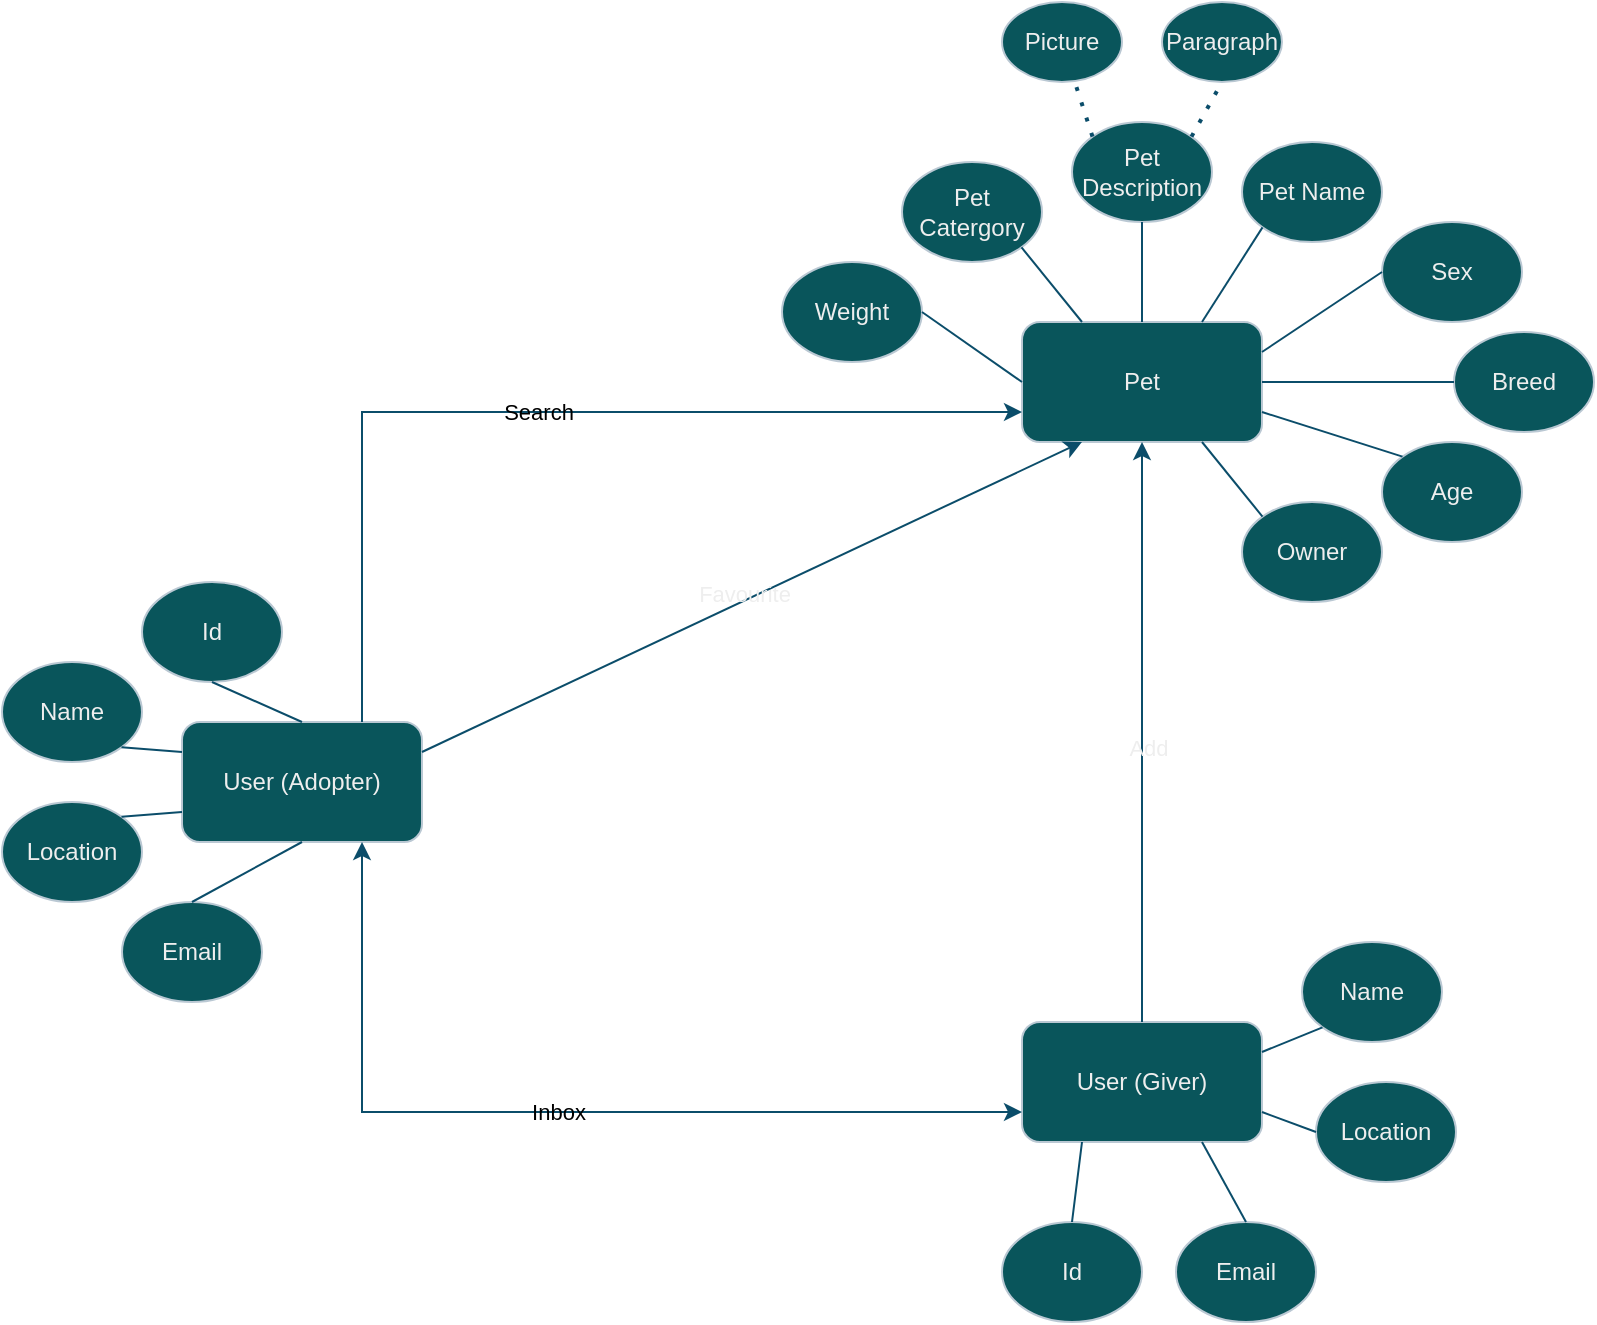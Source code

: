 <mxfile version="24.8.3" pages="3">
  <diagram name="Page-1" id="2et4n63SRirsrI-bXk6S">
    <mxGraphModel dx="1105" dy="635" grid="1" gridSize="10" guides="1" tooltips="1" connect="1" arrows="1" fold="1" page="1" pageScale="1" pageWidth="827" pageHeight="1169" math="0" shadow="0">
      <root>
        <mxCell id="0" />
        <mxCell id="1" parent="0" />
        <mxCell id="jQfZUN6T3VpTdKgrBx4--13" value="Pet" style="rounded=1;whiteSpace=wrap;html=1;labelBackgroundColor=none;fillColor=#09555B;strokeColor=#BAC8D3;fontColor=#EEEEEE;" vertex="1" parent="1">
          <mxGeometry x="540" y="200" width="120" height="60" as="geometry" />
        </mxCell>
        <mxCell id="jQfZUN6T3VpTdKgrBx4--14" value="Pet Catergory" style="ellipse;whiteSpace=wrap;html=1;labelBackgroundColor=none;fillColor=#09555B;strokeColor=#BAC8D3;fontColor=#EEEEEE;" vertex="1" parent="1">
          <mxGeometry x="480" y="120" width="70" height="50" as="geometry" />
        </mxCell>
        <mxCell id="jQfZUN6T3VpTdKgrBx4--15" value="Pet Description" style="ellipse;whiteSpace=wrap;html=1;labelBackgroundColor=none;fillColor=#09555B;strokeColor=#BAC8D3;fontColor=#EEEEEE;" vertex="1" parent="1">
          <mxGeometry x="565" y="100" width="70" height="50" as="geometry" />
        </mxCell>
        <mxCell id="jQfZUN6T3VpTdKgrBx4--16" value="Pet Name" style="ellipse;whiteSpace=wrap;html=1;labelBackgroundColor=none;fillColor=#09555B;strokeColor=#BAC8D3;fontColor=#EEEEEE;" vertex="1" parent="1">
          <mxGeometry x="650" y="110" width="70" height="50" as="geometry" />
        </mxCell>
        <mxCell id="jQfZUN6T3VpTdKgrBx4--17" value="Sex" style="ellipse;whiteSpace=wrap;html=1;labelBackgroundColor=none;fillColor=#09555B;strokeColor=#BAC8D3;fontColor=#EEEEEE;" vertex="1" parent="1">
          <mxGeometry x="720" y="150" width="70" height="50" as="geometry" />
        </mxCell>
        <mxCell id="jQfZUN6T3VpTdKgrBx4--18" value="User (Adopter)" style="rounded=1;whiteSpace=wrap;html=1;labelBackgroundColor=none;fillColor=#09555B;strokeColor=#BAC8D3;fontColor=#EEEEEE;" vertex="1" parent="1">
          <mxGeometry x="120" y="400" width="120" height="60" as="geometry" />
        </mxCell>
        <mxCell id="jQfZUN6T3VpTdKgrBx4--19" value="Breed" style="ellipse;whiteSpace=wrap;html=1;labelBackgroundColor=none;fillColor=#09555B;strokeColor=#BAC8D3;fontColor=#EEEEEE;" vertex="1" parent="1">
          <mxGeometry x="756" y="205" width="70" height="50" as="geometry" />
        </mxCell>
        <mxCell id="jQfZUN6T3VpTdKgrBx4--20" value="Weight" style="ellipse;whiteSpace=wrap;html=1;labelBackgroundColor=none;fillColor=#09555B;strokeColor=#BAC8D3;fontColor=#EEEEEE;" vertex="1" parent="1">
          <mxGeometry x="420" y="170" width="70" height="50" as="geometry" />
        </mxCell>
        <mxCell id="jQfZUN6T3VpTdKgrBx4--21" value="Age" style="ellipse;whiteSpace=wrap;html=1;labelBackgroundColor=none;fillColor=#09555B;strokeColor=#BAC8D3;fontColor=#EEEEEE;" vertex="1" parent="1">
          <mxGeometry x="720" y="260" width="70" height="50" as="geometry" />
        </mxCell>
        <mxCell id="jQfZUN6T3VpTdKgrBx4--22" value="Owner" style="ellipse;whiteSpace=wrap;html=1;labelBackgroundColor=none;fillColor=#09555B;strokeColor=#BAC8D3;fontColor=#EEEEEE;" vertex="1" parent="1">
          <mxGeometry x="650" y="290" width="70" height="50" as="geometry" />
        </mxCell>
        <mxCell id="jQfZUN6T3VpTdKgrBx4--32" value="" style="endArrow=none;html=1;rounded=0;entryX=1;entryY=0.5;entryDx=0;entryDy=0;exitX=0;exitY=0.5;exitDx=0;exitDy=0;labelBackgroundColor=none;fontColor=default;strokeColor=#0B4D6A;" edge="1" parent="1" source="jQfZUN6T3VpTdKgrBx4--13" target="jQfZUN6T3VpTdKgrBx4--20">
          <mxGeometry width="50" height="50" relative="1" as="geometry">
            <mxPoint x="410" y="380" as="sourcePoint" />
            <mxPoint x="460" y="330" as="targetPoint" />
          </mxGeometry>
        </mxCell>
        <mxCell id="jQfZUN6T3VpTdKgrBx4--33" value="" style="endArrow=none;html=1;rounded=0;entryX=0.25;entryY=0;entryDx=0;entryDy=0;exitX=1;exitY=1;exitDx=0;exitDy=0;labelBackgroundColor=none;fontColor=default;strokeColor=#0B4D6A;" edge="1" parent="1" source="jQfZUN6T3VpTdKgrBx4--14" target="jQfZUN6T3VpTdKgrBx4--13">
          <mxGeometry width="50" height="50" relative="1" as="geometry">
            <mxPoint x="550" y="240" as="sourcePoint" />
            <mxPoint x="500" y="205" as="targetPoint" />
          </mxGeometry>
        </mxCell>
        <mxCell id="jQfZUN6T3VpTdKgrBx4--34" value="" style="endArrow=none;html=1;rounded=0;entryX=0.5;entryY=0;entryDx=0;entryDy=0;exitX=0.5;exitY=1;exitDx=0;exitDy=0;labelBackgroundColor=none;fontColor=default;strokeColor=#0B4D6A;" edge="1" parent="1" source="jQfZUN6T3VpTdKgrBx4--15" target="jQfZUN6T3VpTdKgrBx4--13">
          <mxGeometry width="50" height="50" relative="1" as="geometry">
            <mxPoint x="560" y="250" as="sourcePoint" />
            <mxPoint x="510" y="215" as="targetPoint" />
          </mxGeometry>
        </mxCell>
        <mxCell id="jQfZUN6T3VpTdKgrBx4--35" value="" style="endArrow=none;html=1;rounded=0;entryX=0.75;entryY=0;entryDx=0;entryDy=0;exitX=0;exitY=1;exitDx=0;exitDy=0;labelBackgroundColor=none;fontColor=default;strokeColor=#0B4D6A;" edge="1" parent="1" source="jQfZUN6T3VpTdKgrBx4--16" target="jQfZUN6T3VpTdKgrBx4--13">
          <mxGeometry width="50" height="50" relative="1" as="geometry">
            <mxPoint x="570" y="260" as="sourcePoint" />
            <mxPoint x="520" y="225" as="targetPoint" />
          </mxGeometry>
        </mxCell>
        <mxCell id="jQfZUN6T3VpTdKgrBx4--36" value="" style="endArrow=none;html=1;rounded=0;entryX=1;entryY=0.25;entryDx=0;entryDy=0;exitX=0;exitY=0.5;exitDx=0;exitDy=0;labelBackgroundColor=none;fontColor=default;strokeColor=#0B4D6A;" edge="1" parent="1" source="jQfZUN6T3VpTdKgrBx4--17" target="jQfZUN6T3VpTdKgrBx4--13">
          <mxGeometry width="50" height="50" relative="1" as="geometry">
            <mxPoint x="580" y="270" as="sourcePoint" />
            <mxPoint x="530" y="235" as="targetPoint" />
          </mxGeometry>
        </mxCell>
        <mxCell id="jQfZUN6T3VpTdKgrBx4--37" value="" style="endArrow=none;html=1;rounded=0;entryX=1;entryY=0.5;entryDx=0;entryDy=0;exitX=0;exitY=0.5;exitDx=0;exitDy=0;labelBackgroundColor=none;fontColor=default;strokeColor=#0B4D6A;" edge="1" parent="1" source="jQfZUN6T3VpTdKgrBx4--19" target="jQfZUN6T3VpTdKgrBx4--13">
          <mxGeometry width="50" height="50" relative="1" as="geometry">
            <mxPoint x="590" y="280" as="sourcePoint" />
            <mxPoint x="540" y="245" as="targetPoint" />
          </mxGeometry>
        </mxCell>
        <mxCell id="jQfZUN6T3VpTdKgrBx4--40" value="Id" style="ellipse;whiteSpace=wrap;html=1;labelBackgroundColor=none;fillColor=#09555B;strokeColor=#BAC8D3;fontColor=#EEEEEE;" vertex="1" parent="1">
          <mxGeometry x="100" y="330" width="70" height="50" as="geometry" />
        </mxCell>
        <mxCell id="jQfZUN6T3VpTdKgrBx4--41" value="Name" style="ellipse;whiteSpace=wrap;html=1;labelBackgroundColor=none;fillColor=#09555B;strokeColor=#BAC8D3;fontColor=#EEEEEE;" vertex="1" parent="1">
          <mxGeometry x="30" y="370" width="70" height="50" as="geometry" />
        </mxCell>
        <mxCell id="jQfZUN6T3VpTdKgrBx4--42" value="Location" style="ellipse;whiteSpace=wrap;html=1;labelBackgroundColor=none;fillColor=#09555B;strokeColor=#BAC8D3;fontColor=#EEEEEE;" vertex="1" parent="1">
          <mxGeometry x="30" y="440" width="70" height="50" as="geometry" />
        </mxCell>
        <mxCell id="jQfZUN6T3VpTdKgrBx4--45" value="" style="endArrow=none;html=1;rounded=0;entryX=1;entryY=0.75;entryDx=0;entryDy=0;exitX=0;exitY=0;exitDx=0;exitDy=0;labelBackgroundColor=none;fontColor=default;strokeColor=#0B4D6A;" edge="1" parent="1" source="jQfZUN6T3VpTdKgrBx4--21" target="jQfZUN6T3VpTdKgrBx4--13">
          <mxGeometry width="50" height="50" relative="1" as="geometry">
            <mxPoint x="766" y="240" as="sourcePoint" />
            <mxPoint x="670" y="240" as="targetPoint" />
          </mxGeometry>
        </mxCell>
        <mxCell id="jQfZUN6T3VpTdKgrBx4--46" value="" style="endArrow=none;html=1;rounded=0;entryX=0.75;entryY=1;entryDx=0;entryDy=0;exitX=0;exitY=0;exitDx=0;exitDy=0;labelBackgroundColor=none;fontColor=default;strokeColor=#0B4D6A;" edge="1" parent="1" source="jQfZUN6T3VpTdKgrBx4--22" target="jQfZUN6T3VpTdKgrBx4--13">
          <mxGeometry width="50" height="50" relative="1" as="geometry">
            <mxPoint x="776" y="250" as="sourcePoint" />
            <mxPoint x="680" y="250" as="targetPoint" />
          </mxGeometry>
        </mxCell>
        <mxCell id="jQfZUN6T3VpTdKgrBx4--51" value="Email" style="ellipse;whiteSpace=wrap;html=1;labelBackgroundColor=none;fillColor=#09555B;strokeColor=#BAC8D3;fontColor=#EEEEEE;" vertex="1" parent="1">
          <mxGeometry x="90" y="490" width="70" height="50" as="geometry" />
        </mxCell>
        <mxCell id="jQfZUN6T3VpTdKgrBx4--54" value="" style="endArrow=none;html=1;rounded=0;exitX=0.5;exitY=1;exitDx=0;exitDy=0;entryX=0.5;entryY=0;entryDx=0;entryDy=0;labelBackgroundColor=none;fontColor=default;strokeColor=#0B4D6A;" edge="1" parent="1" source="jQfZUN6T3VpTdKgrBx4--40" target="jQfZUN6T3VpTdKgrBx4--18">
          <mxGeometry width="50" height="50" relative="1" as="geometry">
            <mxPoint x="390" y="310" as="sourcePoint" />
            <mxPoint x="440" y="260" as="targetPoint" />
          </mxGeometry>
        </mxCell>
        <mxCell id="jQfZUN6T3VpTdKgrBx4--55" value="" style="endArrow=none;html=1;rounded=0;exitX=1;exitY=1;exitDx=0;exitDy=0;entryX=0;entryY=0.25;entryDx=0;entryDy=0;labelBackgroundColor=none;fontColor=default;strokeColor=#0B4D6A;" edge="1" parent="1" source="jQfZUN6T3VpTdKgrBx4--41" target="jQfZUN6T3VpTdKgrBx4--18">
          <mxGeometry width="50" height="50" relative="1" as="geometry">
            <mxPoint x="180" y="382" as="sourcePoint" />
            <mxPoint x="190" y="410" as="targetPoint" />
          </mxGeometry>
        </mxCell>
        <mxCell id="jQfZUN6T3VpTdKgrBx4--56" value="" style="endArrow=none;html=1;rounded=0;exitX=1;exitY=0;exitDx=0;exitDy=0;entryX=0;entryY=0.75;entryDx=0;entryDy=0;labelBackgroundColor=none;fontColor=default;strokeColor=#0B4D6A;" edge="1" parent="1" source="jQfZUN6T3VpTdKgrBx4--42" target="jQfZUN6T3VpTdKgrBx4--18">
          <mxGeometry width="50" height="50" relative="1" as="geometry">
            <mxPoint x="100" y="422" as="sourcePoint" />
            <mxPoint x="130" y="425" as="targetPoint" />
          </mxGeometry>
        </mxCell>
        <mxCell id="jQfZUN6T3VpTdKgrBx4--57" value="" style="endArrow=none;html=1;rounded=0;exitX=0.5;exitY=0;exitDx=0;exitDy=0;entryX=0.5;entryY=1;entryDx=0;entryDy=0;labelBackgroundColor=none;fontColor=default;strokeColor=#0B4D6A;" edge="1" parent="1" source="jQfZUN6T3VpTdKgrBx4--51" target="jQfZUN6T3VpTdKgrBx4--18">
          <mxGeometry width="50" height="50" relative="1" as="geometry">
            <mxPoint x="100" y="458" as="sourcePoint" />
            <mxPoint x="130" y="455" as="targetPoint" />
          </mxGeometry>
        </mxCell>
        <mxCell id="jQfZUN6T3VpTdKgrBx4--58" value="User (Giver)" style="rounded=1;whiteSpace=wrap;html=1;labelBackgroundColor=none;fillColor=#09555B;strokeColor=#BAC8D3;fontColor=#EEEEEE;" vertex="1" parent="1">
          <mxGeometry x="540" y="550" width="120" height="60" as="geometry" />
        </mxCell>
        <mxCell id="jQfZUN6T3VpTdKgrBx4--59" value="Id" style="ellipse;whiteSpace=wrap;html=1;labelBackgroundColor=none;fillColor=#09555B;strokeColor=#BAC8D3;fontColor=#EEEEEE;" vertex="1" parent="1">
          <mxGeometry x="530" y="650" width="70" height="50" as="geometry" />
        </mxCell>
        <mxCell id="jQfZUN6T3VpTdKgrBx4--60" value="Name" style="ellipse;whiteSpace=wrap;html=1;labelBackgroundColor=none;fillColor=#09555B;strokeColor=#BAC8D3;fontColor=#EEEEEE;" vertex="1" parent="1">
          <mxGeometry x="680" y="510" width="70" height="50" as="geometry" />
        </mxCell>
        <mxCell id="jQfZUN6T3VpTdKgrBx4--61" value="Location" style="ellipse;whiteSpace=wrap;html=1;labelBackgroundColor=none;fillColor=#09555B;strokeColor=#BAC8D3;fontColor=#EEEEEE;" vertex="1" parent="1">
          <mxGeometry x="687" y="580" width="70" height="50" as="geometry" />
        </mxCell>
        <mxCell id="jQfZUN6T3VpTdKgrBx4--62" value="Email" style="ellipse;whiteSpace=wrap;html=1;labelBackgroundColor=none;fillColor=#09555B;strokeColor=#BAC8D3;fontColor=#EEEEEE;" vertex="1" parent="1">
          <mxGeometry x="617" y="650" width="70" height="50" as="geometry" />
        </mxCell>
        <mxCell id="jQfZUN6T3VpTdKgrBx4--63" value="" style="endArrow=none;html=1;rounded=0;exitX=0.5;exitY=0;exitDx=0;exitDy=0;entryX=0.25;entryY=1;entryDx=0;entryDy=0;labelBackgroundColor=none;fontColor=default;strokeColor=#0B4D6A;" edge="1" parent="1" source="jQfZUN6T3VpTdKgrBx4--59" target="jQfZUN6T3VpTdKgrBx4--58">
          <mxGeometry width="50" height="50" relative="1" as="geometry">
            <mxPoint x="810" y="460" as="sourcePoint" />
            <mxPoint x="860" y="410" as="targetPoint" />
          </mxGeometry>
        </mxCell>
        <mxCell id="jQfZUN6T3VpTdKgrBx4--66" value="" style="endArrow=none;html=1;rounded=0;exitX=0.5;exitY=0;exitDx=0;exitDy=0;entryX=0.75;entryY=1;entryDx=0;entryDy=0;labelBackgroundColor=none;fontColor=default;strokeColor=#0B4D6A;" edge="1" parent="1" source="jQfZUN6T3VpTdKgrBx4--62" target="jQfZUN6T3VpTdKgrBx4--58">
          <mxGeometry width="50" height="50" relative="1" as="geometry">
            <mxPoint x="520" y="608" as="sourcePoint" />
            <mxPoint x="550" y="605" as="targetPoint" />
          </mxGeometry>
        </mxCell>
        <mxCell id="jQfZUN6T3VpTdKgrBx4--67" value="" style="endArrow=none;html=1;rounded=0;exitX=1;exitY=0.25;exitDx=0;exitDy=0;entryX=0;entryY=1;entryDx=0;entryDy=0;labelBackgroundColor=none;fontColor=default;strokeColor=#0B4D6A;" edge="1" parent="1" source="jQfZUN6T3VpTdKgrBx4--58" target="jQfZUN6T3VpTdKgrBx4--60">
          <mxGeometry width="50" height="50" relative="1" as="geometry">
            <mxPoint x="575" y="660" as="sourcePoint" />
            <mxPoint x="580" y="620" as="targetPoint" />
          </mxGeometry>
        </mxCell>
        <mxCell id="jQfZUN6T3VpTdKgrBx4--69" value="" style="endArrow=none;html=1;rounded=0;exitX=1;exitY=0.75;exitDx=0;exitDy=0;entryX=0;entryY=0.5;entryDx=0;entryDy=0;labelBackgroundColor=none;fontColor=default;strokeColor=#0B4D6A;" edge="1" parent="1" source="jQfZUN6T3VpTdKgrBx4--58" target="jQfZUN6T3VpTdKgrBx4--61">
          <mxGeometry width="50" height="50" relative="1" as="geometry">
            <mxPoint x="670" y="575" as="sourcePoint" />
            <mxPoint x="700" y="562" as="targetPoint" />
          </mxGeometry>
        </mxCell>
        <mxCell id="jQfZUN6T3VpTdKgrBx4--70" value="Inbox" style="endArrow=classic;startArrow=classic;html=1;rounded=0;exitX=0.75;exitY=1;exitDx=0;exitDy=0;entryX=0;entryY=0.75;entryDx=0;entryDy=0;labelBackgroundColor=none;fontColor=default;strokeColor=#0B4D6A;" edge="1" parent="1" source="jQfZUN6T3VpTdKgrBx4--18" target="jQfZUN6T3VpTdKgrBx4--58">
          <mxGeometry width="50" height="50" relative="1" as="geometry">
            <mxPoint x="390" y="410" as="sourcePoint" />
            <mxPoint x="440" y="360" as="targetPoint" />
            <Array as="points">
              <mxPoint x="210" y="595" />
            </Array>
          </mxGeometry>
        </mxCell>
        <mxCell id="jQfZUN6T3VpTdKgrBx4--71" value="Search" style="endArrow=classic;html=1;rounded=0;exitX=0.75;exitY=0;exitDx=0;exitDy=0;entryX=0;entryY=0.75;entryDx=0;entryDy=0;labelBackgroundColor=none;fontColor=default;strokeColor=#0B4D6A;" edge="1" parent="1" source="jQfZUN6T3VpTdKgrBx4--18" target="jQfZUN6T3VpTdKgrBx4--13">
          <mxGeometry width="50" height="50" relative="1" as="geometry">
            <mxPoint x="390" y="410" as="sourcePoint" />
            <mxPoint x="440" y="360" as="targetPoint" />
            <Array as="points">
              <mxPoint x="210" y="245" />
            </Array>
          </mxGeometry>
        </mxCell>
        <mxCell id="jQfZUN6T3VpTdKgrBx4--72" value="" style="endArrow=classic;html=1;rounded=0;entryX=0.5;entryY=1;entryDx=0;entryDy=0;exitX=0.5;exitY=0;exitDx=0;exitDy=0;labelBackgroundColor=none;fontColor=default;strokeColor=#0B4D6A;" edge="1" parent="1" source="jQfZUN6T3VpTdKgrBx4--58" target="jQfZUN6T3VpTdKgrBx4--13">
          <mxGeometry width="50" height="50" relative="1" as="geometry">
            <mxPoint x="390" y="410" as="sourcePoint" />
            <mxPoint x="440" y="360" as="targetPoint" />
          </mxGeometry>
        </mxCell>
        <mxCell id="jQfZUN6T3VpTdKgrBx4--73" value="Add" style="edgeLabel;html=1;align=center;verticalAlign=middle;resizable=0;points=[];labelBackgroundColor=none;fontColor=#EEEEEE;" vertex="1" connectable="0" parent="jQfZUN6T3VpTdKgrBx4--72">
          <mxGeometry x="-0.055" y="-3" relative="1" as="geometry">
            <mxPoint as="offset" />
          </mxGeometry>
        </mxCell>
        <mxCell id="jQfZUN6T3VpTdKgrBx4--74" value="" style="endArrow=classic;html=1;rounded=0;exitX=1;exitY=0.25;exitDx=0;exitDy=0;entryX=0.25;entryY=1;entryDx=0;entryDy=0;labelBackgroundColor=none;fontColor=default;strokeColor=#0B4D6A;" edge="1" parent="1" source="jQfZUN6T3VpTdKgrBx4--18" target="jQfZUN6T3VpTdKgrBx4--13">
          <mxGeometry width="50" height="50" relative="1" as="geometry">
            <mxPoint x="390" y="410" as="sourcePoint" />
            <mxPoint x="440" y="360" as="targetPoint" />
          </mxGeometry>
        </mxCell>
        <mxCell id="jQfZUN6T3VpTdKgrBx4--75" value="Favourite" style="edgeLabel;html=1;align=center;verticalAlign=middle;resizable=0;points=[];labelBackgroundColor=none;fontColor=#EEEEEE;" vertex="1" connectable="0" parent="jQfZUN6T3VpTdKgrBx4--74">
          <mxGeometry x="-0.014" y="3" relative="1" as="geometry">
            <mxPoint as="offset" />
          </mxGeometry>
        </mxCell>
        <mxCell id="jQfZUN6T3VpTdKgrBx4--77" value="" style="endArrow=none;dashed=1;html=1;dashPattern=1 3;strokeWidth=2;rounded=0;exitX=0;exitY=0;exitDx=0;exitDy=0;labelBackgroundColor=none;fontColor=default;strokeColor=#0B4D6A;" edge="1" parent="1" source="jQfZUN6T3VpTdKgrBx4--15" target="jQfZUN6T3VpTdKgrBx4--78">
          <mxGeometry width="50" height="50" relative="1" as="geometry">
            <mxPoint x="390" y="200" as="sourcePoint" />
            <mxPoint x="440" y="150" as="targetPoint" />
          </mxGeometry>
        </mxCell>
        <mxCell id="jQfZUN6T3VpTdKgrBx4--78" value="Picture" style="ellipse;whiteSpace=wrap;html=1;labelBackgroundColor=none;fillColor=#09555B;strokeColor=#BAC8D3;fontColor=#EEEEEE;" vertex="1" parent="1">
          <mxGeometry x="530" y="40" width="60" height="40" as="geometry" />
        </mxCell>
        <mxCell id="jQfZUN6T3VpTdKgrBx4--80" value="Paragraph" style="ellipse;whiteSpace=wrap;html=1;labelBackgroundColor=none;fillColor=#09555B;strokeColor=#BAC8D3;fontColor=#EEEEEE;" vertex="1" parent="1">
          <mxGeometry x="610" y="40" width="60" height="40" as="geometry" />
        </mxCell>
        <mxCell id="jQfZUN6T3VpTdKgrBx4--81" value="" style="endArrow=none;dashed=1;html=1;dashPattern=1 3;strokeWidth=2;rounded=0;exitX=1;exitY=0;exitDx=0;exitDy=0;entryX=0.5;entryY=1;entryDx=0;entryDy=0;labelBackgroundColor=none;fontColor=default;strokeColor=#0B4D6A;" edge="1" parent="1" source="jQfZUN6T3VpTdKgrBx4--15" target="jQfZUN6T3VpTdKgrBx4--80">
          <mxGeometry width="50" height="50" relative="1" as="geometry">
            <mxPoint x="585" y="118" as="sourcePoint" />
            <mxPoint x="576" y="90" as="targetPoint" />
          </mxGeometry>
        </mxCell>
      </root>
    </mxGraphModel>
  </diagram>
  <diagram id="BwER0-H7fe852sTEaQrJ" name="Page-2">
    <mxGraphModel dx="1167" dy="670" grid="1" gridSize="10" guides="1" tooltips="1" connect="1" arrows="1" fold="1" page="1" pageScale="1" pageWidth="827" pageHeight="1169" math="0" shadow="0">
      <root>
        <mxCell id="0" />
        <mxCell id="1" parent="0" />
        <mxCell id="vMGZGPtzZTwcsV-AKPQY-1" value="" style="rounded=0;whiteSpace=wrap;html=1;" vertex="1" parent="1">
          <mxGeometry x="40" y="40" width="760" height="190" as="geometry" />
        </mxCell>
        <mxCell id="vMGZGPtzZTwcsV-AKPQY-2" value="Login - User" style="text;html=1;align=center;verticalAlign=middle;whiteSpace=wrap;rounded=0;" vertex="1" parent="1">
          <mxGeometry x="60" y="60" width="80" height="30" as="geometry" />
        </mxCell>
        <mxCell id="vMGZGPtzZTwcsV-AKPQY-3" value="Start" style="ellipse;whiteSpace=wrap;html=1;aspect=fixed;strokeColor=#BAC8D3;fontColor=#EEEEEE;fillColor=#09555B;" vertex="1" parent="1">
          <mxGeometry x="70" y="120" width="70" height="70" as="geometry" />
        </mxCell>
        <mxCell id="vMGZGPtzZTwcsV-AKPQY-4" value="Open App" style="rounded=0;whiteSpace=wrap;html=1;strokeColor=#BAC8D3;fontColor=#EEEEEE;fillColor=#09555B;" vertex="1" parent="1">
          <mxGeometry x="180" y="128.75" width="110" height="52.5" as="geometry" />
        </mxCell>
        <mxCell id="vMGZGPtzZTwcsV-AKPQY-5" value="Already Register ?" style="rhombus;whiteSpace=wrap;html=1;strokeColor=#BAC8D3;fontColor=#EEEEEE;fillColor=#09555B;" vertex="1" parent="1">
          <mxGeometry x="330" y="115" width="80" height="80" as="geometry" />
        </mxCell>
        <mxCell id="vMGZGPtzZTwcsV-AKPQY-6" value="Login" style="rounded=0;whiteSpace=wrap;html=1;strokeColor=#BAC8D3;fontColor=#EEEEEE;fillColor=#09555B;" vertex="1" parent="1">
          <mxGeometry x="520" y="139.38" width="80" height="31.25" as="geometry" />
        </mxCell>
        <mxCell id="vMGZGPtzZTwcsV-AKPQY-8" value="Stop" style="ellipse;whiteSpace=wrap;html=1;aspect=fixed;strokeColor=#BAC8D3;fontColor=#EEEEEE;fillColor=#09555B;" vertex="1" parent="1">
          <mxGeometry x="700" y="120" width="70" height="70" as="geometry" />
        </mxCell>
        <mxCell id="vMGZGPtzZTwcsV-AKPQY-9" value="Google Signin" style="rounded=0;whiteSpace=wrap;html=1;strokeColor=#BAC8D3;fontColor=#EEEEEE;fillColor=#09555B;" vertex="1" parent="1">
          <mxGeometry x="520" y="80" width="80" height="31.25" as="geometry" />
        </mxCell>
        <mxCell id="vMGZGPtzZTwcsV-AKPQY-10" value="" style="endArrow=classic;html=1;rounded=0;strokeColor=#0B4D6A;exitX=1;exitY=0.5;exitDx=0;exitDy=0;entryX=0;entryY=0.5;entryDx=0;entryDy=0;" edge="1" parent="1" source="vMGZGPtzZTwcsV-AKPQY-3" target="vMGZGPtzZTwcsV-AKPQY-4">
          <mxGeometry width="50" height="50" relative="1" as="geometry">
            <mxPoint x="390" y="340" as="sourcePoint" />
            <mxPoint x="440" y="290" as="targetPoint" />
          </mxGeometry>
        </mxCell>
        <mxCell id="vMGZGPtzZTwcsV-AKPQY-11" value="" style="endArrow=classic;html=1;rounded=0;strokeColor=#0B4D6A;entryX=0;entryY=0.5;entryDx=0;entryDy=0;exitX=1;exitY=0.5;exitDx=0;exitDy=0;" edge="1" parent="1" source="vMGZGPtzZTwcsV-AKPQY-4" target="vMGZGPtzZTwcsV-AKPQY-5">
          <mxGeometry width="50" height="50" relative="1" as="geometry">
            <mxPoint x="390" y="340" as="sourcePoint" />
            <mxPoint x="440" y="290" as="targetPoint" />
          </mxGeometry>
        </mxCell>
        <mxCell id="vMGZGPtzZTwcsV-AKPQY-12" value="" style="endArrow=classic;html=1;rounded=0;strokeColor=#0B4D6A;entryX=0;entryY=0.5;entryDx=0;entryDy=0;exitX=1;exitY=0.5;exitDx=0;exitDy=0;" edge="1" parent="1" source="vMGZGPtzZTwcsV-AKPQY-5" target="vMGZGPtzZTwcsV-AKPQY-6">
          <mxGeometry width="50" height="50" relative="1" as="geometry">
            <mxPoint x="400" y="350" as="sourcePoint" />
            <mxPoint x="450" y="300" as="targetPoint" />
          </mxGeometry>
        </mxCell>
        <mxCell id="vMGZGPtzZTwcsV-AKPQY-18" value="Yes" style="edgeLabel;html=1;align=center;verticalAlign=middle;resizable=0;points=[];strokeColor=#BAC8D3;fontColor=#000000;fillColor=#09555B;labelBackgroundColor=#FFFFFF;" vertex="1" connectable="0" parent="vMGZGPtzZTwcsV-AKPQY-12">
          <mxGeometry x="0.305" y="-2" relative="1" as="geometry">
            <mxPoint x="-22" y="-2" as="offset" />
          </mxGeometry>
        </mxCell>
        <mxCell id="vMGZGPtzZTwcsV-AKPQY-13" value="" style="endArrow=classic;html=1;rounded=0;strokeColor=#0B4D6A;entryX=0;entryY=0.5;entryDx=0;entryDy=0;exitX=1;exitY=0.5;exitDx=0;exitDy=0;" edge="1" parent="1" source="vMGZGPtzZTwcsV-AKPQY-6" target="vMGZGPtzZTwcsV-AKPQY-8">
          <mxGeometry width="50" height="50" relative="1" as="geometry">
            <mxPoint x="410" y="360" as="sourcePoint" />
            <mxPoint x="460" y="310" as="targetPoint" />
          </mxGeometry>
        </mxCell>
        <mxCell id="vMGZGPtzZTwcsV-AKPQY-14" value="" style="endArrow=classic;html=1;rounded=0;strokeColor=#0B4D6A;entryX=0;entryY=0.5;entryDx=0;entryDy=0;exitX=0.5;exitY=0;exitDx=0;exitDy=0;" edge="1" parent="1" source="vMGZGPtzZTwcsV-AKPQY-5" target="vMGZGPtzZTwcsV-AKPQY-9">
          <mxGeometry width="50" height="50" relative="1" as="geometry">
            <mxPoint x="420" y="370" as="sourcePoint" />
            <mxPoint x="460" y="330" as="targetPoint" />
            <Array as="points">
              <mxPoint x="370" y="96" />
            </Array>
          </mxGeometry>
        </mxCell>
        <mxCell id="vMGZGPtzZTwcsV-AKPQY-19" value="&lt;font color=&quot;#000000&quot;&gt;No&lt;/font&gt;" style="edgeLabel;html=1;align=center;verticalAlign=middle;resizable=0;points=[];strokeColor=#BAC8D3;fontColor=#EEEEEE;fillColor=#09555B;" vertex="1" connectable="0" parent="vMGZGPtzZTwcsV-AKPQY-14">
          <mxGeometry x="0.184" relative="1" as="geometry">
            <mxPoint as="offset" />
          </mxGeometry>
        </mxCell>
        <mxCell id="vMGZGPtzZTwcsV-AKPQY-15" value="" style="endArrow=classic;html=1;rounded=0;strokeColor=#0B4D6A;entryX=0.5;entryY=0;entryDx=0;entryDy=0;exitX=0.5;exitY=1;exitDx=0;exitDy=0;" edge="1" parent="1" source="vMGZGPtzZTwcsV-AKPQY-9" target="vMGZGPtzZTwcsV-AKPQY-6">
          <mxGeometry width="50" height="50" relative="1" as="geometry">
            <mxPoint x="430" y="380" as="sourcePoint" />
            <mxPoint x="480" y="330" as="targetPoint" />
          </mxGeometry>
        </mxCell>
        <mxCell id="vMGZGPtzZTwcsV-AKPQY-20" value="" style="rounded=0;whiteSpace=wrap;html=1;" vertex="1" parent="1">
          <mxGeometry x="40" y="310" width="760" height="190" as="geometry" />
        </mxCell>
        <mxCell id="vMGZGPtzZTwcsV-AKPQY-21" value="&lt;font color=&quot;#000000&quot;&gt;Map - User&lt;/font&gt;" style="text;html=1;align=center;verticalAlign=middle;whiteSpace=wrap;rounded=0;fontColor=#EEEEEE;" vertex="1" parent="1">
          <mxGeometry x="60" y="340" width="80" height="30" as="geometry" />
        </mxCell>
        <mxCell id="vMGZGPtzZTwcsV-AKPQY-22" value="Start" style="ellipse;whiteSpace=wrap;html=1;aspect=fixed;strokeColor=#BAC8D3;fontColor=#EEEEEE;fillColor=#09555B;" vertex="1" parent="1">
          <mxGeometry x="65" y="405.01" width="60" height="60" as="geometry" />
        </mxCell>
        <mxCell id="vMGZGPtzZTwcsV-AKPQY-24" value="Open App" style="rounded=0;whiteSpace=wrap;html=1;strokeColor=#BAC8D3;fontColor=#EEEEEE;fillColor=#09555B;" vertex="1" parent="1">
          <mxGeometry x="160" y="408.61" width="70" height="52.8" as="geometry" />
        </mxCell>
        <mxCell id="vMGZGPtzZTwcsV-AKPQY-26" value="Explore" style="rounded=0;whiteSpace=wrap;html=1;strokeColor=#BAC8D3;fontColor=#EEEEEE;fillColor=#09555B;" vertex="1" parent="1">
          <mxGeometry x="260" y="408.62" width="70" height="52.8" as="geometry" />
        </mxCell>
        <mxCell id="vMGZGPtzZTwcsV-AKPQY-27" value="Already Locate ?" style="rhombus;whiteSpace=wrap;html=1;strokeColor=#BAC8D3;fontColor=#EEEEEE;fillColor=#09555B;" vertex="1" parent="1">
          <mxGeometry x="370" y="400.01" width="60" height="70" as="geometry" />
        </mxCell>
        <mxCell id="vMGZGPtzZTwcsV-AKPQY-30" value="Enter location" style="rounded=0;whiteSpace=wrap;html=1;strokeColor=#BAC8D3;fontColor=#EEEEEE;fillColor=#09555B;" vertex="1" parent="1">
          <mxGeometry x="500" y="408.61" width="70" height="52.8" as="geometry" />
        </mxCell>
        <mxCell id="vMGZGPtzZTwcsV-AKPQY-31" value="Required destination came up" style="rounded=0;whiteSpace=wrap;html=1;strokeColor=#BAC8D3;fontColor=#EEEEEE;fillColor=#09555B;" vertex="1" parent="1">
          <mxGeometry x="600" y="408.61" width="80" height="52.81" as="geometry" />
        </mxCell>
        <mxCell id="vMGZGPtzZTwcsV-AKPQY-32" value="Stop" style="ellipse;whiteSpace=wrap;html=1;aspect=fixed;strokeColor=#BAC8D3;fontColor=#EEEEEE;fillColor=#09555B;" vertex="1" parent="1">
          <mxGeometry x="710" y="405.02" width="60" height="60" as="geometry" />
        </mxCell>
        <mxCell id="vMGZGPtzZTwcsV-AKPQY-33" value="" style="endArrow=classic;html=1;rounded=0;strokeColor=#0B4D6A;exitX=1;exitY=0.5;exitDx=0;exitDy=0;entryX=0;entryY=0.5;entryDx=0;entryDy=0;" edge="1" parent="1" source="vMGZGPtzZTwcsV-AKPQY-27" target="vMGZGPtzZTwcsV-AKPQY-30">
          <mxGeometry width="50" height="50" relative="1" as="geometry">
            <mxPoint x="440" y="280" as="sourcePoint" />
            <mxPoint x="490" y="230" as="targetPoint" />
          </mxGeometry>
        </mxCell>
        <mxCell id="vMGZGPtzZTwcsV-AKPQY-40" value="&lt;font color=&quot;#000000&quot;&gt;No&lt;/font&gt;" style="edgeLabel;html=1;align=center;verticalAlign=middle;resizable=0;points=[];strokeColor=#BAC8D3;fontColor=#EEEEEE;fillColor=#09555B;" vertex="1" connectable="0" parent="vMGZGPtzZTwcsV-AKPQY-33">
          <mxGeometry x="-0.204" relative="1" as="geometry">
            <mxPoint as="offset" />
          </mxGeometry>
        </mxCell>
        <mxCell id="vMGZGPtzZTwcsV-AKPQY-34" value="" style="endArrow=classic;html=1;rounded=0;strokeColor=#0B4D6A;exitX=1;exitY=0.5;exitDx=0;exitDy=0;entryX=0;entryY=0.5;entryDx=0;entryDy=0;" edge="1" parent="1" source="vMGZGPtzZTwcsV-AKPQY-26" target="vMGZGPtzZTwcsV-AKPQY-27">
          <mxGeometry width="50" height="50" relative="1" as="geometry">
            <mxPoint x="440" y="280" as="sourcePoint" />
            <mxPoint x="490" y="230" as="targetPoint" />
          </mxGeometry>
        </mxCell>
        <mxCell id="vMGZGPtzZTwcsV-AKPQY-35" value="" style="endArrow=classic;html=1;rounded=0;strokeColor=#0B4D6A;exitX=1;exitY=0.5;exitDx=0;exitDy=0;entryX=0;entryY=0.5;entryDx=0;entryDy=0;" edge="1" parent="1" source="vMGZGPtzZTwcsV-AKPQY-24" target="vMGZGPtzZTwcsV-AKPQY-26">
          <mxGeometry width="50" height="50" relative="1" as="geometry">
            <mxPoint x="440" y="280" as="sourcePoint" />
            <mxPoint x="490" y="230" as="targetPoint" />
          </mxGeometry>
        </mxCell>
        <mxCell id="vMGZGPtzZTwcsV-AKPQY-36" value="" style="endArrow=classic;html=1;rounded=0;strokeColor=#0B4D6A;exitX=1;exitY=0.5;exitDx=0;exitDy=0;entryX=0;entryY=0.5;entryDx=0;entryDy=0;" edge="1" parent="1" source="vMGZGPtzZTwcsV-AKPQY-22" target="vMGZGPtzZTwcsV-AKPQY-24">
          <mxGeometry width="50" height="50" relative="1" as="geometry">
            <mxPoint x="440" y="280" as="sourcePoint" />
            <mxPoint x="490" y="230" as="targetPoint" />
          </mxGeometry>
        </mxCell>
        <mxCell id="vMGZGPtzZTwcsV-AKPQY-37" value="" style="endArrow=classic;html=1;rounded=0;strokeColor=#0B4D6A;entryX=0;entryY=0.5;entryDx=0;entryDy=0;exitX=1;exitY=0.5;exitDx=0;exitDy=0;" edge="1" parent="1" source="vMGZGPtzZTwcsV-AKPQY-30" target="vMGZGPtzZTwcsV-AKPQY-31">
          <mxGeometry width="50" height="50" relative="1" as="geometry">
            <mxPoint x="450" y="290" as="sourcePoint" />
            <mxPoint x="500" y="240" as="targetPoint" />
          </mxGeometry>
        </mxCell>
        <mxCell id="vMGZGPtzZTwcsV-AKPQY-38" value="" style="endArrow=classic;html=1;rounded=0;strokeColor=#0B4D6A;entryX=0;entryY=0.5;entryDx=0;entryDy=0;exitX=1;exitY=0.5;exitDx=0;exitDy=0;" edge="1" parent="1" source="vMGZGPtzZTwcsV-AKPQY-31" target="vMGZGPtzZTwcsV-AKPQY-32">
          <mxGeometry width="50" height="50" relative="1" as="geometry">
            <mxPoint x="460" y="300" as="sourcePoint" />
            <mxPoint x="510" y="250" as="targetPoint" />
          </mxGeometry>
        </mxCell>
        <mxCell id="vMGZGPtzZTwcsV-AKPQY-39" value="" style="endArrow=classic;html=1;rounded=0;strokeColor=#0B4D6A;" edge="1" parent="1">
          <mxGeometry width="50" height="50" relative="1" as="geometry">
            <mxPoint x="470" y="310" as="sourcePoint" />
            <mxPoint x="520" y="260" as="targetPoint" />
          </mxGeometry>
        </mxCell>
        <mxCell id="vMGZGPtzZTwcsV-AKPQY-41" value="" style="endArrow=classic;html=1;rounded=0;strokeColor=#0B4D6A;exitX=0.5;exitY=0;exitDx=0;exitDy=0;entryX=0.5;entryY=0;entryDx=0;entryDy=0;" edge="1" parent="1" source="vMGZGPtzZTwcsV-AKPQY-27" target="vMGZGPtzZTwcsV-AKPQY-32">
          <mxGeometry width="50" height="50" relative="1" as="geometry">
            <mxPoint x="460" y="390" as="sourcePoint" />
            <mxPoint x="510" y="340" as="targetPoint" />
            <Array as="points">
              <mxPoint x="400" y="360" />
              <mxPoint x="740" y="360" />
            </Array>
          </mxGeometry>
        </mxCell>
        <mxCell id="vMGZGPtzZTwcsV-AKPQY-42" value="&lt;font color=&quot;#000000&quot;&gt;Yes&lt;/font&gt;" style="edgeLabel;html=1;align=center;verticalAlign=middle;resizable=0;points=[];strokeColor=#BAC8D3;fontColor=#EEEEEE;fillColor=#09555B;" vertex="1" connectable="0" parent="vMGZGPtzZTwcsV-AKPQY-41">
          <mxGeometry x="-0.063" relative="1" as="geometry">
            <mxPoint x="-99" as="offset" />
          </mxGeometry>
        </mxCell>
        <mxCell id="vMGZGPtzZTwcsV-AKPQY-43" value="" style="rounded=0;whiteSpace=wrap;html=1;" vertex="1" parent="1">
          <mxGeometry x="34" y="580" width="760" height="550" as="geometry" />
        </mxCell>
        <mxCell id="vMGZGPtzZTwcsV-AKPQY-44" value="&lt;font color=&quot;#000000&quot;&gt;Adopt me Procedure - Adopter&lt;/font&gt;" style="text;html=1;align=center;verticalAlign=middle;whiteSpace=wrap;rounded=0;fontColor=#EEEEEE;" vertex="1" parent="1">
          <mxGeometry x="65" y="610" width="165" height="30" as="geometry" />
        </mxCell>
        <mxCell id="vMGZGPtzZTwcsV-AKPQY-46" value="Start" style="ellipse;whiteSpace=wrap;html=1;aspect=fixed;strokeColor=#BAC8D3;fontColor=#EEEEEE;fillColor=#09555B;" vertex="1" parent="1">
          <mxGeometry x="62.5" y="701.25" width="60" height="60" as="geometry" />
        </mxCell>
        <mxCell id="vMGZGPtzZTwcsV-AKPQY-48" value="Stop" style="ellipse;whiteSpace=wrap;html=1;aspect=fixed;strokeColor=#BAC8D3;fontColor=#EEEEEE;fillColor=#09555B;" vertex="1" parent="1">
          <mxGeometry x="720" y="1005" width="60" height="60" as="geometry" />
        </mxCell>
        <mxCell id="vMGZGPtzZTwcsV-AKPQY-49" value="" style="endArrow=classic;html=1;rounded=0;strokeColor=#0B4D6A;entryX=1;entryY=0.5;entryDx=0;entryDy=0;exitX=1;exitY=0.5;exitDx=0;exitDy=0;" edge="1" parent="1" source="vMGZGPtzZTwcsV-AKPQY-57" target="vMGZGPtzZTwcsV-AKPQY-58">
          <mxGeometry width="50" height="50" relative="1" as="geometry">
            <mxPoint x="460" y="1220" as="sourcePoint" />
            <mxPoint x="510" y="1180" as="targetPoint" />
            <Array as="points">
              <mxPoint x="280" y="861" />
              <mxPoint x="280" y="901" />
            </Array>
          </mxGeometry>
        </mxCell>
        <mxCell id="vMGZGPtzZTwcsV-AKPQY-50" value="&quot;Adopt me&quot;" style="rounded=0;whiteSpace=wrap;html=1;strokeColor=#BAC8D3;fontColor=#EEEEEE;fillColor=#09555B;" vertex="1" parent="1">
          <mxGeometry x="545" y="841.25" width="70" height="40" as="geometry" />
        </mxCell>
        <mxCell id="vMGZGPtzZTwcsV-AKPQY-51" value="Open the application form" style="rounded=0;whiteSpace=wrap;html=1;strokeColor=#BAC8D3;fontColor=#EEEEEE;fillColor=#09555B;" vertex="1" parent="1">
          <mxGeometry x="420" y="831.25" width="80" height="60" as="geometry" />
        </mxCell>
        <mxCell id="vMGZGPtzZTwcsV-AKPQY-52" value="Fill the form" style="rounded=0;whiteSpace=wrap;html=1;strokeColor=#BAC8D3;fontColor=#EEEEEE;fillColor=#09555B;" vertex="1" parent="1">
          <mxGeometry x="310" y="841.25" width="70" height="40" as="geometry" />
        </mxCell>
        <mxCell id="vMGZGPtzZTwcsV-AKPQY-56" value="Enter Username" style="rounded=0;whiteSpace=wrap;html=1;strokeColor=#BAC8D3;fontColor=#EEEEEE;fillColor=#09555B;" vertex="1" parent="1">
          <mxGeometry x="155" y="806.25" width="90" height="30" as="geometry" />
        </mxCell>
        <mxCell id="vMGZGPtzZTwcsV-AKPQY-57" value="Enter Address" style="rounded=0;whiteSpace=wrap;html=1;strokeColor=#BAC8D3;fontColor=#EEEEEE;fillColor=#09555B;" vertex="1" parent="1">
          <mxGeometry x="155" y="846.25" width="90" height="30" as="geometry" />
        </mxCell>
        <mxCell id="vMGZGPtzZTwcsV-AKPQY-58" value="Enter PhoneNo" style="rounded=0;whiteSpace=wrap;html=1;strokeColor=#BAC8D3;fontColor=#EEEEEE;fillColor=#09555B;" vertex="1" parent="1">
          <mxGeometry x="155" y="886.25" width="90" height="30" as="geometry" />
        </mxCell>
        <mxCell id="vMGZGPtzZTwcsV-AKPQY-59" value="Verify&amp;nbsp;&lt;div&gt;OTP ?&lt;/div&gt;" style="rhombus;whiteSpace=wrap;html=1;strokeColor=#BAC8D3;fontColor=#EEEEEE;fillColor=#09555B;" vertex="1" parent="1">
          <mxGeometry x="150" y="1000" width="75" height="70" as="geometry" />
        </mxCell>
        <mxCell id="vMGZGPtzZTwcsV-AKPQY-60" value="Resend OTP" style="rounded=0;whiteSpace=wrap;html=1;strokeColor=#BAC8D3;fontColor=#EEEEEE;fillColor=#09555B;" vertex="1" parent="1">
          <mxGeometry x="50" y="950" width="90" height="30" as="geometry" />
        </mxCell>
        <mxCell id="vMGZGPtzZTwcsV-AKPQY-61" value="Agreed to the terns and guidances ?&amp;nbsp;" style="rounded=0;whiteSpace=wrap;html=1;strokeColor=#BAC8D3;fontColor=#EEEEEE;fillColor=#09555B;" vertex="1" parent="1">
          <mxGeometry x="277.5" y="1000" width="100" height="70" as="geometry" />
        </mxCell>
        <mxCell id="vMGZGPtzZTwcsV-AKPQY-63" value="Tick the checkbox" style="rounded=0;whiteSpace=wrap;html=1;strokeColor=#BAC8D3;fontColor=#EEEEEE;fillColor=#09555B;" vertex="1" parent="1">
          <mxGeometry x="432.5" y="1016.25" width="70" height="40" as="geometry" />
        </mxCell>
        <mxCell id="vMGZGPtzZTwcsV-AKPQY-64" value="Adopter&#39;s signature" style="rounded=0;whiteSpace=wrap;html=1;strokeColor=#BAC8D3;fontColor=#EEEEEE;fillColor=#09555B;" vertex="1" parent="1">
          <mxGeometry x="530" y="1016.25" width="70" height="40" as="geometry" />
        </mxCell>
        <mxCell id="vMGZGPtzZTwcsV-AKPQY-65" value="Submit form" style="rounded=0;whiteSpace=wrap;html=1;strokeColor=#BAC8D3;fontColor=#EEEEEE;fillColor=#09555B;" vertex="1" parent="1">
          <mxGeometry x="630" y="1016.25" width="70" height="40" as="geometry" />
        </mxCell>
        <mxCell id="vMGZGPtzZTwcsV-AKPQY-66" value="Open App" style="rounded=0;whiteSpace=wrap;html=1;strokeColor=#BAC8D3;fontColor=#EEEEEE;fillColor=#09555B;" vertex="1" parent="1">
          <mxGeometry x="165" y="706.1" width="70" height="52.8" as="geometry" />
        </mxCell>
        <mxCell id="vMGZGPtzZTwcsV-AKPQY-67" value="Explore" style="rounded=0;whiteSpace=wrap;html=1;strokeColor=#BAC8D3;fontColor=#EEEEEE;fillColor=#09555B;" vertex="1" parent="1">
          <mxGeometry x="542.5" y="706.1" width="70" height="52.8" as="geometry" />
        </mxCell>
        <mxCell id="vMGZGPtzZTwcsV-AKPQY-99" value="" style="edgeStyle=orthogonalEdgeStyle;rounded=0;orthogonalLoop=1;jettySize=auto;html=1;strokeColor=#0B4D6A;" edge="1" parent="1" source="vMGZGPtzZTwcsV-AKPQY-68" target="vMGZGPtzZTwcsV-AKPQY-72">
          <mxGeometry relative="1" as="geometry" />
        </mxCell>
        <mxCell id="vMGZGPtzZTwcsV-AKPQY-68" value="Already Register ?" style="rhombus;whiteSpace=wrap;html=1;strokeColor=#BAC8D3;fontColor=#EEEEEE;fillColor=#09555B;" vertex="1" parent="1">
          <mxGeometry x="287.5" y="690" width="80" height="85" as="geometry" />
        </mxCell>
        <mxCell id="vMGZGPtzZTwcsV-AKPQY-69" value="Already Locate ?" style="rhombus;whiteSpace=wrap;html=1;strokeColor=#BAC8D3;fontColor=#EEEEEE;fillColor=#09555B;" vertex="1" parent="1">
          <mxGeometry x="427.5" y="690" width="80" height="85" as="geometry" />
        </mxCell>
        <mxCell id="vMGZGPtzZTwcsV-AKPQY-70" value="Found a suitable partner" style="rounded=0;whiteSpace=wrap;html=1;strokeColor=#BAC8D3;fontColor=#EEEEEE;fillColor=#09555B;" vertex="1" parent="1">
          <mxGeometry x="645" y="835.55" width="100" height="51.4" as="geometry" />
        </mxCell>
        <mxCell id="vMGZGPtzZTwcsV-AKPQY-71" value="Checking the profiles" style="rounded=0;whiteSpace=wrap;html=1;strokeColor=#BAC8D3;fontColor=#EEEEEE;fillColor=#09555B;" vertex="1" parent="1">
          <mxGeometry x="652.5" y="706.1" width="85" height="52.8" as="geometry" />
        </mxCell>
        <mxCell id="vMGZGPtzZTwcsV-AKPQY-72" value="Google Login" style="rounded=0;whiteSpace=wrap;html=1;strokeColor=#BAC8D3;fontColor=#EEEEEE;fillColor=#09555B;" vertex="1" parent="1">
          <mxGeometry x="286.25" y="605" width="82.5" height="35" as="geometry" />
        </mxCell>
        <mxCell id="vMGZGPtzZTwcsV-AKPQY-73" value="Locate" style="rounded=0;whiteSpace=wrap;html=1;strokeColor=#BAC8D3;fontColor=#EEEEEE;fillColor=#09555B;" vertex="1" parent="1">
          <mxGeometry x="426.25" y="605" width="82.5" height="35" as="geometry" />
        </mxCell>
        <mxCell id="vMGZGPtzZTwcsV-AKPQY-74" value="" style="endArrow=classic;html=1;rounded=0;strokeColor=#0B4D6A;exitX=1;exitY=0.5;exitDx=0;exitDy=0;entryX=0;entryY=0.5;entryDx=0;entryDy=0;" edge="1" parent="1" source="vMGZGPtzZTwcsV-AKPQY-46" target="vMGZGPtzZTwcsV-AKPQY-66">
          <mxGeometry width="50" height="50" relative="1" as="geometry">
            <mxPoint x="470" y="1230" as="sourcePoint" />
            <mxPoint x="520" y="1180" as="targetPoint" />
          </mxGeometry>
        </mxCell>
        <mxCell id="vMGZGPtzZTwcsV-AKPQY-75" value="" style="endArrow=classic;html=1;rounded=0;strokeColor=#0B4D6A;entryX=0;entryY=0.5;entryDx=0;entryDy=0;exitX=1;exitY=0.5;exitDx=0;exitDy=0;" edge="1" parent="1" source="vMGZGPtzZTwcsV-AKPQY-66" target="vMGZGPtzZTwcsV-AKPQY-68">
          <mxGeometry width="50" height="50" relative="1" as="geometry">
            <mxPoint x="470" y="1230" as="sourcePoint" />
            <mxPoint x="520" y="1180" as="targetPoint" />
          </mxGeometry>
        </mxCell>
        <mxCell id="vMGZGPtzZTwcsV-AKPQY-76" value="" style="endArrow=classic;html=1;rounded=0;strokeColor=#0B4D6A;entryX=0;entryY=0.5;entryDx=0;entryDy=0;exitX=1;exitY=0.5;exitDx=0;exitDy=0;" edge="1" parent="1" source="vMGZGPtzZTwcsV-AKPQY-68" target="vMGZGPtzZTwcsV-AKPQY-69">
          <mxGeometry width="50" height="50" relative="1" as="geometry">
            <mxPoint x="470" y="1230" as="sourcePoint" />
            <mxPoint x="520" y="1180" as="targetPoint" />
          </mxGeometry>
        </mxCell>
        <mxCell id="vMGZGPtzZTwcsV-AKPQY-98" value="&lt;font color=&quot;#000000&quot;&gt;Yes&lt;/font&gt;" style="edgeLabel;html=1;align=center;verticalAlign=middle;resizable=0;points=[];strokeColor=#BAC8D3;fontColor=#EEEEEE;fillColor=#09555B;" vertex="1" connectable="0" parent="vMGZGPtzZTwcsV-AKPQY-76">
          <mxGeometry x="-0.371" y="1" relative="1" as="geometry">
            <mxPoint as="offset" />
          </mxGeometry>
        </mxCell>
        <mxCell id="vMGZGPtzZTwcsV-AKPQY-77" value="" style="endArrow=classic;html=1;rounded=0;strokeColor=#0B4D6A;entryX=0;entryY=0.5;entryDx=0;entryDy=0;exitX=1;exitY=0.5;exitDx=0;exitDy=0;" edge="1" parent="1" source="vMGZGPtzZTwcsV-AKPQY-69" target="vMGZGPtzZTwcsV-AKPQY-67">
          <mxGeometry width="50" height="50" relative="1" as="geometry">
            <mxPoint x="470" y="1230" as="sourcePoint" />
            <mxPoint x="520" y="1180" as="targetPoint" />
          </mxGeometry>
        </mxCell>
        <mxCell id="vMGZGPtzZTwcsV-AKPQY-101" value="&lt;font color=&quot;#000000&quot;&gt;Yes&lt;/font&gt;" style="edgeLabel;html=1;align=center;verticalAlign=middle;resizable=0;points=[];strokeColor=#BAC8D3;fontColor=#EEEEEE;fillColor=#09555B;" vertex="1" connectable="0" parent="vMGZGPtzZTwcsV-AKPQY-77">
          <mxGeometry x="0.078" y="1" relative="1" as="geometry">
            <mxPoint as="offset" />
          </mxGeometry>
        </mxCell>
        <mxCell id="vMGZGPtzZTwcsV-AKPQY-78" value="" style="endArrow=classic;html=1;rounded=0;strokeColor=#0B4D6A;entryX=0;entryY=0.5;entryDx=0;entryDy=0;exitX=1;exitY=0.5;exitDx=0;exitDy=0;" edge="1" parent="1" source="vMGZGPtzZTwcsV-AKPQY-67" target="vMGZGPtzZTwcsV-AKPQY-71">
          <mxGeometry width="50" height="50" relative="1" as="geometry">
            <mxPoint x="480" y="1240" as="sourcePoint" />
            <mxPoint x="530" y="1190" as="targetPoint" />
          </mxGeometry>
        </mxCell>
        <mxCell id="vMGZGPtzZTwcsV-AKPQY-79" value="" style="endArrow=classic;html=1;rounded=0;strokeColor=#0B4D6A;entryX=0.5;entryY=0;entryDx=0;entryDy=0;exitX=0.5;exitY=1;exitDx=0;exitDy=0;" edge="1" parent="1" source="vMGZGPtzZTwcsV-AKPQY-71" target="vMGZGPtzZTwcsV-AKPQY-70">
          <mxGeometry width="50" height="50" relative="1" as="geometry">
            <mxPoint x="490" y="1250" as="sourcePoint" />
            <mxPoint x="540" y="1200" as="targetPoint" />
          </mxGeometry>
        </mxCell>
        <mxCell id="vMGZGPtzZTwcsV-AKPQY-80" value="" style="endArrow=classic;html=1;rounded=0;strokeColor=#0B4D6A;entryX=1;entryY=0.5;entryDx=0;entryDy=0;exitX=0.5;exitY=0;exitDx=0;exitDy=0;" edge="1" parent="1" source="vMGZGPtzZTwcsV-AKPQY-52" target="vMGZGPtzZTwcsV-AKPQY-56">
          <mxGeometry width="50" height="50" relative="1" as="geometry">
            <mxPoint x="500" y="1260" as="sourcePoint" />
            <mxPoint x="550" y="1210" as="targetPoint" />
            <Array as="points">
              <mxPoint x="345" y="821" />
            </Array>
          </mxGeometry>
        </mxCell>
        <mxCell id="vMGZGPtzZTwcsV-AKPQY-81" value="" style="endArrow=classic;html=1;rounded=0;strokeColor=#0B4D6A;entryX=1;entryY=0.5;entryDx=0;entryDy=0;exitX=0;exitY=0.5;exitDx=0;exitDy=0;" edge="1" parent="1" source="vMGZGPtzZTwcsV-AKPQY-70" target="vMGZGPtzZTwcsV-AKPQY-50">
          <mxGeometry width="50" height="50" relative="1" as="geometry">
            <mxPoint x="470" y="1230" as="sourcePoint" />
            <mxPoint x="520" y="1180" as="targetPoint" />
          </mxGeometry>
        </mxCell>
        <mxCell id="vMGZGPtzZTwcsV-AKPQY-82" value="" style="endArrow=classic;html=1;rounded=0;strokeColor=#0B4D6A;entryX=1;entryY=0.5;entryDx=0;entryDy=0;exitX=0;exitY=0.5;exitDx=0;exitDy=0;" edge="1" parent="1" source="vMGZGPtzZTwcsV-AKPQY-50" target="vMGZGPtzZTwcsV-AKPQY-51">
          <mxGeometry width="50" height="50" relative="1" as="geometry">
            <mxPoint x="480" y="1240" as="sourcePoint" />
            <mxPoint x="530" y="1190" as="targetPoint" />
          </mxGeometry>
        </mxCell>
        <mxCell id="vMGZGPtzZTwcsV-AKPQY-83" value="" style="endArrow=classic;html=1;rounded=0;strokeColor=#0B4D6A;entryX=1;entryY=0.5;entryDx=0;entryDy=0;exitX=0;exitY=0.5;exitDx=0;exitDy=0;" edge="1" parent="1" source="vMGZGPtzZTwcsV-AKPQY-51" target="vMGZGPtzZTwcsV-AKPQY-52">
          <mxGeometry width="50" height="50" relative="1" as="geometry">
            <mxPoint x="490" y="1250" as="sourcePoint" />
            <mxPoint x="540" y="1200" as="targetPoint" />
          </mxGeometry>
        </mxCell>
        <mxCell id="vMGZGPtzZTwcsV-AKPQY-84" value="" style="endArrow=classic;html=1;rounded=0;strokeColor=#0B4D6A;entryX=0;entryY=0.5;entryDx=0;entryDy=0;exitX=0;exitY=0.5;exitDx=0;exitDy=0;" edge="1" parent="1" source="vMGZGPtzZTwcsV-AKPQY-56" target="vMGZGPtzZTwcsV-AKPQY-57">
          <mxGeometry width="50" height="50" relative="1" as="geometry">
            <mxPoint x="470" y="1230" as="sourcePoint" />
            <mxPoint x="520" y="1180" as="targetPoint" />
            <Array as="points">
              <mxPoint x="120" y="821" />
              <mxPoint x="120" y="861" />
            </Array>
          </mxGeometry>
        </mxCell>
        <mxCell id="vMGZGPtzZTwcsV-AKPQY-85" value="" style="endArrow=classic;html=1;rounded=0;strokeColor=#0B4D6A;entryX=0.5;entryY=1;entryDx=0;entryDy=0;exitX=0.5;exitY=0;exitDx=0;exitDy=0;" edge="1" parent="1" source="vMGZGPtzZTwcsV-AKPQY-68" target="vMGZGPtzZTwcsV-AKPQY-72">
          <mxGeometry width="50" height="50" relative="1" as="geometry">
            <mxPoint x="480" y="1240" as="sourcePoint" />
            <mxPoint x="130" y="1180" as="targetPoint" />
          </mxGeometry>
        </mxCell>
        <mxCell id="vMGZGPtzZTwcsV-AKPQY-97" value="&lt;font color=&quot;#000000&quot;&gt;No&lt;/font&gt;" style="edgeLabel;html=1;align=center;verticalAlign=middle;resizable=0;points=[];strokeColor=#BAC8D3;fontColor=#EEEEEE;fillColor=#09555B;" vertex="1" connectable="0" parent="vMGZGPtzZTwcsV-AKPQY-85">
          <mxGeometry x="-0.488" y="-1" relative="1" as="geometry">
            <mxPoint x="-1" y="-7" as="offset" />
          </mxGeometry>
        </mxCell>
        <mxCell id="vMGZGPtzZTwcsV-AKPQY-87" value="" style="endArrow=classic;html=1;rounded=0;strokeColor=#0B4D6A;entryX=0;entryY=0.5;entryDx=0;entryDy=0;exitX=1;exitY=0.5;exitDx=0;exitDy=0;" edge="1" parent="1" source="vMGZGPtzZTwcsV-AKPQY-59" target="vMGZGPtzZTwcsV-AKPQY-61">
          <mxGeometry width="50" height="50" relative="1" as="geometry">
            <mxPoint x="490" y="1250" as="sourcePoint" />
            <mxPoint x="540" y="1200" as="targetPoint" />
          </mxGeometry>
        </mxCell>
        <mxCell id="vMGZGPtzZTwcsV-AKPQY-105" value="&lt;font color=&quot;#000000&quot;&gt;Yes&lt;/font&gt;" style="edgeLabel;html=1;align=center;verticalAlign=middle;resizable=0;points=[];strokeColor=#BAC8D3;fontColor=#EEEEEE;fillColor=#09555B;" vertex="1" connectable="0" parent="vMGZGPtzZTwcsV-AKPQY-87">
          <mxGeometry x="-0.166" y="-1" relative="1" as="geometry">
            <mxPoint as="offset" />
          </mxGeometry>
        </mxCell>
        <mxCell id="vMGZGPtzZTwcsV-AKPQY-89" value="" style="endArrow=classic;html=1;rounded=0;strokeColor=#0B4D6A;entryX=0.5;entryY=0;entryDx=0;entryDy=0;exitX=0.353;exitY=0.948;exitDx=0;exitDy=0;exitPerimeter=0;" edge="1" parent="1" source="vMGZGPtzZTwcsV-AKPQY-58" target="vMGZGPtzZTwcsV-AKPQY-59">
          <mxGeometry width="50" height="50" relative="1" as="geometry">
            <mxPoint x="510" y="1270" as="sourcePoint" />
            <mxPoint x="560" y="1220" as="targetPoint" />
          </mxGeometry>
        </mxCell>
        <mxCell id="vMGZGPtzZTwcsV-AKPQY-90" value="" style="endArrow=classic;html=1;rounded=0;strokeColor=#0B4D6A;entryX=0;entryY=0.5;entryDx=0;entryDy=0;exitX=1;exitY=0.5;exitDx=0;exitDy=0;" edge="1" parent="1" source="vMGZGPtzZTwcsV-AKPQY-61" target="vMGZGPtzZTwcsV-AKPQY-63">
          <mxGeometry width="50" height="50" relative="1" as="geometry">
            <mxPoint x="520" y="1280" as="sourcePoint" />
            <mxPoint x="570" y="1230" as="targetPoint" />
          </mxGeometry>
        </mxCell>
        <mxCell id="vMGZGPtzZTwcsV-AKPQY-106" value="&lt;font color=&quot;#000000&quot;&gt;Yes&lt;/font&gt;" style="edgeLabel;html=1;align=center;verticalAlign=middle;resizable=0;points=[];strokeColor=#BAC8D3;fontColor=#EEEEEE;fillColor=#09555B;" vertex="1" connectable="0" parent="vMGZGPtzZTwcsV-AKPQY-90">
          <mxGeometry x="-0.14" y="-2" relative="1" as="geometry">
            <mxPoint as="offset" />
          </mxGeometry>
        </mxCell>
        <mxCell id="vMGZGPtzZTwcsV-AKPQY-91" value="" style="endArrow=classic;html=1;rounded=0;strokeColor=#0B4D6A;entryX=0;entryY=0.5;entryDx=0;entryDy=0;exitX=1;exitY=0.5;exitDx=0;exitDy=0;" edge="1" parent="1" source="vMGZGPtzZTwcsV-AKPQY-63" target="vMGZGPtzZTwcsV-AKPQY-64">
          <mxGeometry width="50" height="50" relative="1" as="geometry">
            <mxPoint x="530" y="1290" as="sourcePoint" />
            <mxPoint x="580" y="1240" as="targetPoint" />
          </mxGeometry>
        </mxCell>
        <mxCell id="vMGZGPtzZTwcsV-AKPQY-92" value="" style="endArrow=classic;html=1;rounded=0;strokeColor=#0B4D6A;entryX=0;entryY=0.5;entryDx=0;entryDy=0;exitX=1;exitY=0.5;exitDx=0;exitDy=0;" edge="1" parent="1" source="vMGZGPtzZTwcsV-AKPQY-64" target="vMGZGPtzZTwcsV-AKPQY-65">
          <mxGeometry width="50" height="50" relative="1" as="geometry">
            <mxPoint x="540" y="1300" as="sourcePoint" />
            <mxPoint x="590" y="1250" as="targetPoint" />
          </mxGeometry>
        </mxCell>
        <mxCell id="vMGZGPtzZTwcsV-AKPQY-93" value="" style="endArrow=classic;html=1;rounded=0;strokeColor=#0B4D6A;entryX=0;entryY=0;entryDx=0;entryDy=0;exitX=1;exitY=1;exitDx=0;exitDy=0;" edge="1" parent="1" source="vMGZGPtzZTwcsV-AKPQY-72" target="vMGZGPtzZTwcsV-AKPQY-69">
          <mxGeometry width="50" height="50" relative="1" as="geometry">
            <mxPoint x="830" y="796.25" as="sourcePoint" />
            <mxPoint x="880" y="746.25" as="targetPoint" />
          </mxGeometry>
        </mxCell>
        <mxCell id="vMGZGPtzZTwcsV-AKPQY-94" value="" style="endArrow=classic;html=1;rounded=0;strokeColor=#0B4D6A;exitX=0.5;exitY=0;exitDx=0;exitDy=0;entryX=0.5;entryY=1;entryDx=0;entryDy=0;" edge="1" parent="1" source="vMGZGPtzZTwcsV-AKPQY-69" target="vMGZGPtzZTwcsV-AKPQY-73">
          <mxGeometry width="50" height="50" relative="1" as="geometry">
            <mxPoint x="840" y="806.25" as="sourcePoint" />
            <mxPoint x="890" y="756.25" as="targetPoint" />
          </mxGeometry>
        </mxCell>
        <mxCell id="vMGZGPtzZTwcsV-AKPQY-100" value="&lt;font color=&quot;#000000&quot;&gt;No&lt;/font&gt;" style="edgeLabel;html=1;align=center;verticalAlign=middle;resizable=0;points=[];strokeColor=#BAC8D3;fontColor=#EEEEEE;fillColor=#09555B;" vertex="1" connectable="0" parent="vMGZGPtzZTwcsV-AKPQY-94">
          <mxGeometry x="-0.152" y="-1" relative="1" as="geometry">
            <mxPoint as="offset" />
          </mxGeometry>
        </mxCell>
        <mxCell id="vMGZGPtzZTwcsV-AKPQY-95" value="" style="endArrow=classic;html=1;rounded=0;strokeColor=#0B4D6A;entryX=0;entryY=0.5;entryDx=0;entryDy=0;exitX=1;exitY=0.5;exitDx=0;exitDy=0;" edge="1" parent="1" source="vMGZGPtzZTwcsV-AKPQY-65" target="vMGZGPtzZTwcsV-AKPQY-48">
          <mxGeometry width="50" height="50" relative="1" as="geometry">
            <mxPoint x="510" y="1270" as="sourcePoint" />
            <mxPoint x="560" y="1220" as="targetPoint" />
          </mxGeometry>
        </mxCell>
        <mxCell id="vMGZGPtzZTwcsV-AKPQY-96" value="" style="endArrow=classic;html=1;rounded=0;strokeColor=#0B4D6A;exitX=1;exitY=1;exitDx=0;exitDy=0;entryX=0.5;entryY=0;entryDx=0;entryDy=0;" edge="1" parent="1" source="vMGZGPtzZTwcsV-AKPQY-73" target="vMGZGPtzZTwcsV-AKPQY-67">
          <mxGeometry width="50" height="50" relative="1" as="geometry">
            <mxPoint x="478" y="700" as="sourcePoint" />
            <mxPoint x="478" y="650" as="targetPoint" />
          </mxGeometry>
        </mxCell>
        <mxCell id="vMGZGPtzZTwcsV-AKPQY-102" value="" style="endArrow=classic;html=1;rounded=0;strokeColor=#0B4D6A;exitX=0;exitY=0.5;exitDx=0;exitDy=0;entryX=0.5;entryY=1;entryDx=0;entryDy=0;" edge="1" parent="1" source="vMGZGPtzZTwcsV-AKPQY-59" target="vMGZGPtzZTwcsV-AKPQY-60">
          <mxGeometry width="50" height="50" relative="1" as="geometry">
            <mxPoint x="360" y="920" as="sourcePoint" />
            <mxPoint x="410" y="870" as="targetPoint" />
            <Array as="points">
              <mxPoint x="95" y="1036" />
            </Array>
          </mxGeometry>
        </mxCell>
        <mxCell id="vMGZGPtzZTwcsV-AKPQY-104" value="&lt;font color=&quot;#000000&quot;&gt;No&lt;/font&gt;" style="edgeLabel;html=1;align=center;verticalAlign=middle;resizable=0;points=[];strokeColor=#BAC8D3;fontColor=#EEEEEE;fillColor=#09555B;" vertex="1" connectable="0" parent="vMGZGPtzZTwcsV-AKPQY-102">
          <mxGeometry x="-0.604" y="2" relative="1" as="geometry">
            <mxPoint as="offset" />
          </mxGeometry>
        </mxCell>
        <mxCell id="vMGZGPtzZTwcsV-AKPQY-103" value="" style="endArrow=classic;html=1;rounded=0;strokeColor=#0B4D6A;exitX=0.5;exitY=0;exitDx=0;exitDy=0;entryX=0;entryY=0.5;entryDx=0;entryDy=0;" edge="1" parent="1" source="vMGZGPtzZTwcsV-AKPQY-60" target="vMGZGPtzZTwcsV-AKPQY-58">
          <mxGeometry width="50" height="50" relative="1" as="geometry">
            <mxPoint x="360" y="920" as="sourcePoint" />
            <mxPoint x="410" y="870" as="targetPoint" />
            <Array as="points">
              <mxPoint x="95" y="901" />
            </Array>
          </mxGeometry>
        </mxCell>
        <mxCell id="vMGZGPtzZTwcsV-AKPQY-107" value="" style="endArrow=classic;html=1;rounded=0;strokeColor=#0B4D6A;exitX=0.5;exitY=0;exitDx=0;exitDy=0;entryX=0.5;entryY=0;entryDx=0;entryDy=0;" edge="1" parent="1" source="vMGZGPtzZTwcsV-AKPQY-61" target="vMGZGPtzZTwcsV-AKPQY-48">
          <mxGeometry width="50" height="50" relative="1" as="geometry">
            <mxPoint x="360" y="920" as="sourcePoint" />
            <mxPoint x="410" y="870" as="targetPoint" />
            <Array as="points">
              <mxPoint x="328" y="930" />
              <mxPoint x="750" y="930" />
            </Array>
          </mxGeometry>
        </mxCell>
        <mxCell id="vMGZGPtzZTwcsV-AKPQY-108" value="&lt;font color=&quot;#000000&quot;&gt;No&lt;/font&gt;" style="edgeLabel;html=1;align=center;verticalAlign=middle;resizable=0;points=[];strokeColor=#BAC8D3;fontColor=#EEEEEE;fillColor=#09555B;" vertex="1" connectable="0" parent="vMGZGPtzZTwcsV-AKPQY-107">
          <mxGeometry x="-0.124" y="-1" relative="1" as="geometry">
            <mxPoint x="-106" as="offset" />
          </mxGeometry>
        </mxCell>
        <mxCell id="vMGZGPtzZTwcsV-AKPQY-111" value="" style="rounded=0;whiteSpace=wrap;html=1;" vertex="1" parent="1">
          <mxGeometry x="34" y="1240" width="760" height="190" as="geometry" />
        </mxCell>
        <mxCell id="vMGZGPtzZTwcsV-AKPQY-112" value="&lt;font color=&quot;#000000&quot;&gt;Adoption Approval - Giver&lt;/font&gt;" style="text;html=1;align=center;verticalAlign=middle;whiteSpace=wrap;rounded=0;fontColor=#EEEEEE;" vertex="1" parent="1">
          <mxGeometry x="60" y="1260" width="140" height="30" as="geometry" />
        </mxCell>
        <mxCell id="vMGZGPtzZTwcsV-AKPQY-114" value="Start" style="ellipse;whiteSpace=wrap;html=1;aspect=fixed;strokeColor=#BAC8D3;fontColor=#EEEEEE;fillColor=#09555B;" vertex="1" parent="1">
          <mxGeometry x="60" y="1320" width="60" height="60" as="geometry" />
        </mxCell>
        <mxCell id="vMGZGPtzZTwcsV-AKPQY-115" value="Open App" style="rounded=0;whiteSpace=wrap;html=1;strokeColor=#BAC8D3;fontColor=#EEEEEE;fillColor=#09555B;" vertex="1" parent="1">
          <mxGeometry x="150" y="1323.6" width="70" height="52.8" as="geometry" />
        </mxCell>
        <mxCell id="vMGZGPtzZTwcsV-AKPQY-116" value="" style="endArrow=classic;html=1;rounded=0;strokeColor=#0B4D6A;exitX=1;exitY=0.5;exitDx=0;exitDy=0;entryX=0;entryY=0.5;entryDx=0;entryDy=0;" edge="1" parent="1" source="vMGZGPtzZTwcsV-AKPQY-114" target="vMGZGPtzZTwcsV-AKPQY-115">
          <mxGeometry width="50" height="50" relative="1" as="geometry">
            <mxPoint x="467.5" y="1848.75" as="sourcePoint" />
            <mxPoint x="517.5" y="1798.75" as="targetPoint" />
          </mxGeometry>
        </mxCell>
        <mxCell id="vMGZGPtzZTwcsV-AKPQY-117" value="" style="endArrow=classic;html=1;rounded=0;strokeColor=#0B4D6A;exitX=1;exitY=0.5;exitDx=0;exitDy=0;entryX=0;entryY=0.5;entryDx=0;entryDy=0;" edge="1" parent="1" source="vMGZGPtzZTwcsV-AKPQY-115" target="vMGZGPtzZTwcsV-AKPQY-118">
          <mxGeometry width="50" height="50" relative="1" as="geometry">
            <mxPoint x="450" y="1280" as="sourcePoint" />
            <mxPoint x="240" y="1490" as="targetPoint" />
          </mxGeometry>
        </mxCell>
        <mxCell id="vMGZGPtzZTwcsV-AKPQY-118" value="Open My Post" style="rounded=0;whiteSpace=wrap;html=1;strokeColor=#BAC8D3;fontColor=#EEEEEE;fillColor=#09555B;" vertex="1" parent="1">
          <mxGeometry x="250" y="1323.6" width="70" height="52.8" as="geometry" />
        </mxCell>
        <mxCell id="vMGZGPtzZTwcsV-AKPQY-119" value="Check the Adopters&#39;s Profiles" style="rounded=0;whiteSpace=wrap;html=1;strokeColor=#BAC8D3;fontColor=#EEEEEE;fillColor=#09555B;" vertex="1" parent="1">
          <mxGeometry x="350" y="1323.6" width="70" height="52.8" as="geometry" />
        </mxCell>
        <mxCell id="vMGZGPtzZTwcsV-AKPQY-120" value="Found a suitable partner" style="rounded=0;whiteSpace=wrap;html=1;strokeColor=#BAC8D3;fontColor=#EEEEEE;fillColor=#09555B;" vertex="1" parent="1">
          <mxGeometry x="460" y="1325" width="100" height="51.4" as="geometry" />
        </mxCell>
        <mxCell id="vMGZGPtzZTwcsV-AKPQY-122" value="Confirm" style="rounded=0;whiteSpace=wrap;html=1;strokeColor=#BAC8D3;fontColor=#EEEEEE;fillColor=#09555B;" vertex="1" parent="1">
          <mxGeometry x="620" y="1324.3" width="70" height="52.8" as="geometry" />
        </mxCell>
        <mxCell id="vMGZGPtzZTwcsV-AKPQY-123" value="Stop" style="ellipse;whiteSpace=wrap;html=1;aspect=fixed;strokeColor=#BAC8D3;fontColor=#EEEEEE;fillColor=#09555B;" vertex="1" parent="1">
          <mxGeometry x="710" y="1320" width="60" height="60" as="geometry" />
        </mxCell>
        <mxCell id="vMGZGPtzZTwcsV-AKPQY-124" value="" style="endArrow=classic;html=1;rounded=0;strokeColor=#0B4D6A;exitX=1;exitY=0.5;exitDx=0;exitDy=0;entryX=0;entryY=0.5;entryDx=0;entryDy=0;" edge="1" parent="1" source="vMGZGPtzZTwcsV-AKPQY-118" target="vMGZGPtzZTwcsV-AKPQY-119">
          <mxGeometry width="50" height="50" relative="1" as="geometry">
            <mxPoint x="450" y="1230" as="sourcePoint" />
            <mxPoint x="500" y="1180" as="targetPoint" />
          </mxGeometry>
        </mxCell>
        <mxCell id="vMGZGPtzZTwcsV-AKPQY-126" value="" style="endArrow=classic;html=1;rounded=0;strokeColor=#0B4D6A;exitX=1;exitY=0.5;exitDx=0;exitDy=0;entryX=0;entryY=0.5;entryDx=0;entryDy=0;" edge="1" parent="1" source="vMGZGPtzZTwcsV-AKPQY-119" target="vMGZGPtzZTwcsV-AKPQY-120">
          <mxGeometry width="50" height="50" relative="1" as="geometry">
            <mxPoint x="450" y="1230" as="sourcePoint" />
            <mxPoint x="500" y="1180" as="targetPoint" />
          </mxGeometry>
        </mxCell>
        <mxCell id="vMGZGPtzZTwcsV-AKPQY-127" value="" style="endArrow=classic;html=1;rounded=0;strokeColor=#0B4D6A;exitX=1;exitY=0.5;exitDx=0;exitDy=0;entryX=0;entryY=0.5;entryDx=0;entryDy=0;" edge="1" parent="1" source="vMGZGPtzZTwcsV-AKPQY-120" target="vMGZGPtzZTwcsV-AKPQY-122">
          <mxGeometry width="50" height="50" relative="1" as="geometry">
            <mxPoint x="450" y="1230" as="sourcePoint" />
            <mxPoint x="500" y="1180" as="targetPoint" />
          </mxGeometry>
        </mxCell>
        <mxCell id="vMGZGPtzZTwcsV-AKPQY-129" value="&lt;font color=&quot;#000000&quot;&gt;Yes&lt;/font&gt;" style="edgeLabel;html=1;align=center;verticalAlign=middle;resizable=0;points=[];strokeColor=#BAC8D3;fontColor=#EEEEEE;fillColor=#09555B;" vertex="1" connectable="0" parent="vMGZGPtzZTwcsV-AKPQY-127">
          <mxGeometry x="-0.433" y="-1" relative="1" as="geometry">
            <mxPoint as="offset" />
          </mxGeometry>
        </mxCell>
        <mxCell id="vMGZGPtzZTwcsV-AKPQY-128" value="" style="endArrow=classic;html=1;rounded=0;strokeColor=#0B4D6A;exitX=1;exitY=0.5;exitDx=0;exitDy=0;entryX=0;entryY=0.5;entryDx=0;entryDy=0;" edge="1" parent="1" source="vMGZGPtzZTwcsV-AKPQY-122" target="vMGZGPtzZTwcsV-AKPQY-123">
          <mxGeometry width="50" height="50" relative="1" as="geometry">
            <mxPoint x="450" y="1230" as="sourcePoint" />
            <mxPoint x="500" y="1180" as="targetPoint" />
          </mxGeometry>
        </mxCell>
        <mxCell id="vMGZGPtzZTwcsV-AKPQY-130" value="" style="endArrow=classic;html=1;rounded=0;strokeColor=#0B4D6A;exitX=0.5;exitY=0;exitDx=0;exitDy=0;entryX=0.5;entryY=0;entryDx=0;entryDy=0;" edge="1" parent="1" source="vMGZGPtzZTwcsV-AKPQY-120" target="vMGZGPtzZTwcsV-AKPQY-123">
          <mxGeometry width="50" height="50" relative="1" as="geometry">
            <mxPoint x="450" y="1230" as="sourcePoint" />
            <mxPoint x="500" y="1180" as="targetPoint" />
            <Array as="points">
              <mxPoint x="510" y="1270" />
              <mxPoint x="740" y="1270" />
            </Array>
          </mxGeometry>
        </mxCell>
        <mxCell id="vMGZGPtzZTwcsV-AKPQY-131" value="&lt;font color=&quot;#000000&quot;&gt;No&lt;/font&gt;" style="edgeLabel;html=1;align=center;verticalAlign=middle;resizable=0;points=[];strokeColor=#BAC8D3;fontColor=#EEEEEE;fillColor=#09555B;" vertex="1" connectable="0" parent="vMGZGPtzZTwcsV-AKPQY-130">
          <mxGeometry x="-0.272" y="-2" relative="1" as="geometry">
            <mxPoint as="offset" />
          </mxGeometry>
        </mxCell>
        <mxCell id="vMGZGPtzZTwcsV-AKPQY-132" style="edgeStyle=orthogonalEdgeStyle;rounded=0;orthogonalLoop=1;jettySize=auto;html=1;exitX=1;exitY=0.5;exitDx=0;exitDy=0;entryX=0.9;entryY=0.519;entryDx=0;entryDy=0;entryPerimeter=0;strokeColor=#0B4D6A;" edge="1" parent="1" source="vMGZGPtzZTwcsV-AKPQY-112" target="vMGZGPtzZTwcsV-AKPQY-112">
          <mxGeometry relative="1" as="geometry" />
        </mxCell>
        <mxCell id="vMGZGPtzZTwcsV-AKPQY-133" value="" style="edgeLabel;html=1;align=center;verticalAlign=middle;resizable=0;points=[];strokeColor=#BAC8D3;fontColor=#EEEEEE;fillColor=#09555B;" vertex="1" connectable="0" parent="vMGZGPtzZTwcsV-AKPQY-132">
          <mxGeometry x="0.619" y="1" relative="1" as="geometry">
            <mxPoint as="offset" />
          </mxGeometry>
        </mxCell>
      </root>
    </mxGraphModel>
  </diagram>
  <diagram id="qDeIptes_a7bEsY9PzC8" name="Page-3">
    <mxGraphModel dx="875" dy="503" grid="1" gridSize="10" guides="1" tooltips="1" connect="1" arrows="1" fold="1" page="1" pageScale="1" pageWidth="827" pageHeight="1169" math="0" shadow="0">
      <root>
        <mxCell id="0" />
        <mxCell id="1" parent="0" />
        <mxCell id="6ZJermkDKUEktk-l7rL9-1" value="Signup / Login in" style="rounded=0;whiteSpace=wrap;html=1;strokeColor=#BAC8D3;fontColor=#EEEEEE;fillColor=#09555B;" vertex="1" parent="1">
          <mxGeometry x="354" y="70" width="120" height="60" as="geometry" />
        </mxCell>
        <mxCell id="6ZJermkDKUEktk-l7rL9-2" value="Home Screen" style="rounded=0;whiteSpace=wrap;html=1;strokeColor=#BAC8D3;fontColor=#EEEEEE;fillColor=#09555B;" vertex="1" parent="1">
          <mxGeometry x="30" y="170" width="120" height="60" as="geometry" />
        </mxCell>
        <mxCell id="6ZJermkDKUEktk-l7rL9-5" value="Map" style="rounded=0;whiteSpace=wrap;html=1;strokeColor=#BAC8D3;fontColor=#EEEEEE;fillColor=#09555B;" vertex="1" parent="1">
          <mxGeometry x="234" y="170" width="120" height="60" as="geometry" />
        </mxCell>
        <mxCell id="6ZJermkDKUEktk-l7rL9-6" value="Favourite" style="rounded=0;whiteSpace=wrap;html=1;strokeColor=#BAC8D3;fontColor=#EEEEEE;fillColor=#09555B;" vertex="1" parent="1">
          <mxGeometry x="440" y="170" width="120" height="60" as="geometry" />
        </mxCell>
        <mxCell id="6ZJermkDKUEktk-l7rL9-7" value="Profile" style="rounded=0;whiteSpace=wrap;html=1;strokeColor=#BAC8D3;fontColor=#EEEEEE;fillColor=#09555B;" vertex="1" parent="1">
          <mxGeometry x="650" y="170" width="120" height="60" as="geometry" />
        </mxCell>
        <mxCell id="6ZJermkDKUEktk-l7rL9-8" value="Pet Catergory" style="rounded=1;whiteSpace=wrap;html=1;strokeColor=#BAC8D3;fontColor=#EEEEEE;fillColor=#09555B;" vertex="1" parent="1">
          <mxGeometry x="80" y="250" width="100" height="40" as="geometry" />
        </mxCell>
        <mxCell id="6ZJermkDKUEktk-l7rL9-9" value="Adopt a Pet" style="rounded=1;whiteSpace=wrap;html=1;strokeColor=#BAC8D3;fontColor=#EEEEEE;fillColor=#09555B;" vertex="1" parent="1">
          <mxGeometry x="80" y="310" width="100" height="40" as="geometry" />
        </mxCell>
        <mxCell id="6ZJermkDKUEktk-l7rL9-10" value="Add a Pet" style="rounded=1;whiteSpace=wrap;html=1;strokeColor=#BAC8D3;fontColor=#EEEEEE;fillColor=#09555B;" vertex="1" parent="1">
          <mxGeometry x="80" y="370" width="100" height="40" as="geometry" />
        </mxCell>
        <mxCell id="6ZJermkDKUEktk-l7rL9-11" value="View user Location" style="rounded=1;whiteSpace=wrap;html=1;strokeColor=#BAC8D3;fontColor=#EEEEEE;fillColor=#09555B;" vertex="1" parent="1">
          <mxGeometry x="280" y="250" width="100" height="40" as="geometry" />
        </mxCell>
        <mxCell id="6ZJermkDKUEktk-l7rL9-12" value="Liked Pets" style="rounded=1;whiteSpace=wrap;html=1;strokeColor=#BAC8D3;fontColor=#EEEEEE;fillColor=#09555B;" vertex="1" parent="1">
          <mxGeometry x="480" y="250" width="100" height="40" as="geometry" />
        </mxCell>
        <mxCell id="6ZJermkDKUEktk-l7rL9-13" value="Add new Pets" style="rounded=1;whiteSpace=wrap;html=1;strokeColor=#BAC8D3;fontColor=#EEEEEE;fillColor=#09555B;" vertex="1" parent="1">
          <mxGeometry x="697" y="250" width="100" height="40" as="geometry" />
        </mxCell>
        <mxCell id="6ZJermkDKUEktk-l7rL9-14" value="My Post" style="rounded=1;whiteSpace=wrap;html=1;strokeColor=#BAC8D3;fontColor=#EEEEEE;fillColor=#09555B;" vertex="1" parent="1">
          <mxGeometry x="697" y="310" width="100" height="40" as="geometry" />
        </mxCell>
        <mxCell id="6ZJermkDKUEktk-l7rL9-15" value="Favourites" style="rounded=1;whiteSpace=wrap;html=1;strokeColor=#BAC8D3;fontColor=#EEEEEE;fillColor=#09555B;" vertex="1" parent="1">
          <mxGeometry x="697" y="370" width="100" height="40" as="geometry" />
        </mxCell>
        <mxCell id="6ZJermkDKUEktk-l7rL9-16" value="Inboxes" style="rounded=1;whiteSpace=wrap;html=1;strokeColor=#BAC8D3;fontColor=#EEEEEE;fillColor=#09555B;" vertex="1" parent="1">
          <mxGeometry x="697" y="430" width="100" height="40" as="geometry" />
        </mxCell>
        <mxCell id="6ZJermkDKUEktk-l7rL9-17" value="Help &amp;amp; Support" style="rounded=1;whiteSpace=wrap;html=1;strokeColor=#BAC8D3;fontColor=#EEEEEE;fillColor=#09555B;" vertex="1" parent="1">
          <mxGeometry x="697" y="490" width="100" height="40" as="geometry" />
        </mxCell>
        <mxCell id="6ZJermkDKUEktk-l7rL9-18" value="" style="edgeStyle=elbowEdgeStyle;elbow=vertical;endArrow=classic;html=1;curved=0;rounded=0;endSize=8;startSize=8;strokeColor=#0B4D6A;exitX=0;exitY=1;exitDx=0;exitDy=0;entryX=0;entryY=0.5;entryDx=0;entryDy=0;" edge="1" parent="1" target="6ZJermkDKUEktk-l7rL9-8">
          <mxGeometry width="50" height="50" relative="1" as="geometry">
            <mxPoint x="50" y="230" as="sourcePoint" />
            <mxPoint x="460" y="290" as="targetPoint" />
            <Array as="points">
              <mxPoint x="50" y="270" />
            </Array>
          </mxGeometry>
        </mxCell>
        <mxCell id="6ZJermkDKUEktk-l7rL9-19" value="" style="edgeStyle=segmentEdgeStyle;endArrow=classic;html=1;curved=0;rounded=0;endSize=8;startSize=8;strokeColor=#0B4D6A;entryX=0;entryY=0.5;entryDx=0;entryDy=0;" edge="1" parent="1" target="6ZJermkDKUEktk-l7rL9-9">
          <mxGeometry width="50" height="50" relative="1" as="geometry">
            <mxPoint x="50" y="270" as="sourcePoint" />
            <mxPoint x="460" y="290" as="targetPoint" />
            <Array as="points">
              <mxPoint x="50" y="330" />
            </Array>
          </mxGeometry>
        </mxCell>
        <mxCell id="6ZJermkDKUEktk-l7rL9-20" value="" style="edgeStyle=segmentEdgeStyle;endArrow=classic;html=1;curved=0;rounded=0;endSize=8;startSize=8;strokeColor=#0B4D6A;entryX=0;entryY=0.5;entryDx=0;entryDy=0;" edge="1" parent="1">
          <mxGeometry width="50" height="50" relative="1" as="geometry">
            <mxPoint x="50" y="330" as="sourcePoint" />
            <mxPoint x="80" y="390" as="targetPoint" />
            <Array as="points">
              <mxPoint x="50" y="390" />
            </Array>
          </mxGeometry>
        </mxCell>
        <mxCell id="6ZJermkDKUEktk-l7rL9-21" value="" style="edgeStyle=elbowEdgeStyle;elbow=vertical;endArrow=classic;html=1;curved=0;rounded=0;endSize=8;startSize=8;strokeColor=#0B4D6A;exitX=0;exitY=1;exitDx=0;exitDy=0;entryX=0;entryY=0.5;entryDx=0;entryDy=0;" edge="1" parent="1">
          <mxGeometry width="50" height="50" relative="1" as="geometry">
            <mxPoint x="667" y="230" as="sourcePoint" />
            <mxPoint x="697" y="270" as="targetPoint" />
            <Array as="points">
              <mxPoint x="667" y="270" />
            </Array>
          </mxGeometry>
        </mxCell>
        <mxCell id="6ZJermkDKUEktk-l7rL9-22" value="" style="edgeStyle=segmentEdgeStyle;endArrow=classic;html=1;curved=0;rounded=0;endSize=8;startSize=8;strokeColor=#0B4D6A;entryX=0;entryY=0.5;entryDx=0;entryDy=0;" edge="1" parent="1">
          <mxGeometry width="50" height="50" relative="1" as="geometry">
            <mxPoint x="667" y="270" as="sourcePoint" />
            <mxPoint x="697" y="330" as="targetPoint" />
            <Array as="points">
              <mxPoint x="667" y="330" />
            </Array>
          </mxGeometry>
        </mxCell>
        <mxCell id="6ZJermkDKUEktk-l7rL9-23" value="" style="edgeStyle=segmentEdgeStyle;endArrow=classic;html=1;curved=0;rounded=0;endSize=8;startSize=8;strokeColor=#0B4D6A;entryX=0;entryY=0.5;entryDx=0;entryDy=0;" edge="1" parent="1">
          <mxGeometry width="50" height="50" relative="1" as="geometry">
            <mxPoint x="667" y="330" as="sourcePoint" />
            <mxPoint x="697" y="390" as="targetPoint" />
            <Array as="points">
              <mxPoint x="667" y="390" />
            </Array>
          </mxGeometry>
        </mxCell>
        <mxCell id="6ZJermkDKUEktk-l7rL9-24" value="" style="edgeStyle=elbowEdgeStyle;elbow=vertical;endArrow=classic;html=1;curved=0;rounded=0;endSize=8;startSize=8;strokeColor=#0B4D6A;exitX=0;exitY=1;exitDx=0;exitDy=0;entryX=0;entryY=0.5;entryDx=0;entryDy=0;" edge="1" parent="1">
          <mxGeometry width="50" height="50" relative="1" as="geometry">
            <mxPoint x="250" y="230" as="sourcePoint" />
            <mxPoint x="280" y="270" as="targetPoint" />
            <Array as="points">
              <mxPoint x="250" y="270" />
            </Array>
          </mxGeometry>
        </mxCell>
        <mxCell id="6ZJermkDKUEktk-l7rL9-25" value="" style="edgeStyle=elbowEdgeStyle;elbow=vertical;endArrow=classic;html=1;curved=0;rounded=0;endSize=8;startSize=8;strokeColor=#0B4D6A;exitX=0;exitY=0.5;exitDx=0;exitDy=0;entryX=0.5;entryY=0;entryDx=0;entryDy=0;" edge="1" parent="1" source="6ZJermkDKUEktk-l7rL9-1" target="6ZJermkDKUEktk-l7rL9-2">
          <mxGeometry width="50" height="50" relative="1" as="geometry">
            <mxPoint x="130" y="40" as="sourcePoint" />
            <mxPoint x="160" y="80" as="targetPoint" />
            <Array as="points">
              <mxPoint x="220" y="100" />
            </Array>
          </mxGeometry>
        </mxCell>
        <mxCell id="6ZJermkDKUEktk-l7rL9-26" value="" style="edgeStyle=elbowEdgeStyle;elbow=vertical;endArrow=classic;html=1;curved=0;rounded=0;endSize=8;startSize=8;strokeColor=#0B4D6A;entryX=0;entryY=0.5;entryDx=0;entryDy=0;" edge="1" parent="1">
          <mxGeometry width="50" height="50" relative="1" as="geometry">
            <mxPoint x="667" y="390" as="sourcePoint" />
            <mxPoint x="697" y="450" as="targetPoint" />
            <Array as="points">
              <mxPoint x="667" y="450" />
            </Array>
          </mxGeometry>
        </mxCell>
        <mxCell id="6ZJermkDKUEktk-l7rL9-27" value="" style="edgeStyle=segmentEdgeStyle;endArrow=classic;html=1;curved=0;rounded=0;endSize=8;startSize=8;strokeColor=#0B4D6A;entryX=0;entryY=0.5;entryDx=0;entryDy=0;" edge="1" parent="1">
          <mxGeometry width="50" height="50" relative="1" as="geometry">
            <mxPoint x="667" y="450" as="sourcePoint" />
            <mxPoint x="697" y="510" as="targetPoint" />
            <Array as="points">
              <mxPoint x="667" y="510" />
            </Array>
          </mxGeometry>
        </mxCell>
        <mxCell id="6ZJermkDKUEktk-l7rL9-30" value="" style="endArrow=none;html=1;rounded=0;strokeColor=#0B4D6A;exitX=1;exitY=0.5;exitDx=0;exitDy=0;entryX=0;entryY=0.5;entryDx=0;entryDy=0;" edge="1" parent="1" source="6ZJermkDKUEktk-l7rL9-2" target="6ZJermkDKUEktk-l7rL9-5">
          <mxGeometry width="50" height="50" relative="1" as="geometry">
            <mxPoint x="390" y="240" as="sourcePoint" />
            <mxPoint x="440" y="190" as="targetPoint" />
          </mxGeometry>
        </mxCell>
        <mxCell id="6ZJermkDKUEktk-l7rL9-31" value="" style="endArrow=none;html=1;rounded=0;strokeColor=#0B4D6A;entryX=0;entryY=0.5;entryDx=0;entryDy=0;exitX=1;exitY=0.5;exitDx=0;exitDy=0;" edge="1" parent="1" source="6ZJermkDKUEktk-l7rL9-5" target="6ZJermkDKUEktk-l7rL9-6">
          <mxGeometry width="50" height="50" relative="1" as="geometry">
            <mxPoint x="360" y="200" as="sourcePoint" />
            <mxPoint x="244" y="210" as="targetPoint" />
          </mxGeometry>
        </mxCell>
        <mxCell id="6ZJermkDKUEktk-l7rL9-32" value="" style="endArrow=none;html=1;rounded=0;strokeColor=#0B4D6A;entryX=0;entryY=0.5;entryDx=0;entryDy=0;exitX=1;exitY=0.5;exitDx=0;exitDy=0;" edge="1" parent="1" source="6ZJermkDKUEktk-l7rL9-6" target="6ZJermkDKUEktk-l7rL9-7">
          <mxGeometry width="50" height="50" relative="1" as="geometry">
            <mxPoint x="364" y="210" as="sourcePoint" />
            <mxPoint x="450" y="210" as="targetPoint" />
          </mxGeometry>
        </mxCell>
        <mxCell id="6ZJermkDKUEktk-l7rL9-34" value="" style="edgeStyle=elbowEdgeStyle;elbow=vertical;endArrow=classic;html=1;curved=0;rounded=0;endSize=8;startSize=8;strokeColor=#0B4D6A;exitX=1;exitY=0.5;exitDx=0;exitDy=0;entryX=0.5;entryY=0;entryDx=0;entryDy=0;" edge="1" parent="1" source="6ZJermkDKUEktk-l7rL9-1" target="6ZJermkDKUEktk-l7rL9-7">
          <mxGeometry width="50" height="50" relative="1" as="geometry">
            <mxPoint x="784" y="60" as="sourcePoint" />
            <mxPoint x="520" y="130" as="targetPoint" />
            <Array as="points">
              <mxPoint x="590" y="100" />
            </Array>
          </mxGeometry>
        </mxCell>
        <mxCell id="6ZJermkDKUEktk-l7rL9-35" value="" style="edgeStyle=elbowEdgeStyle;elbow=vertical;endArrow=classic;html=1;curved=0;rounded=0;endSize=8;startSize=8;strokeColor=#0B4D6A;exitX=1;exitY=0.5;exitDx=0;exitDy=0;entryX=0.5;entryY=0;entryDx=0;entryDy=0;" edge="1" parent="1" source="6ZJermkDKUEktk-l7rL9-1" target="6ZJermkDKUEktk-l7rL9-6">
          <mxGeometry width="50" height="50" relative="1" as="geometry">
            <mxPoint x="484" y="110" as="sourcePoint" />
            <mxPoint x="720" y="180" as="targetPoint" />
            <Array as="points">
              <mxPoint x="500" y="100" />
            </Array>
          </mxGeometry>
        </mxCell>
        <mxCell id="6ZJermkDKUEktk-l7rL9-36" value="" style="edgeStyle=elbowEdgeStyle;elbow=vertical;endArrow=classic;html=1;curved=0;rounded=0;endSize=8;startSize=8;strokeColor=#0B4D6A;exitX=0;exitY=0.5;exitDx=0;exitDy=0;entryX=0.5;entryY=0;entryDx=0;entryDy=0;" edge="1" parent="1" source="6ZJermkDKUEktk-l7rL9-1" target="6ZJermkDKUEktk-l7rL9-5">
          <mxGeometry width="50" height="50" relative="1" as="geometry">
            <mxPoint x="484" y="110" as="sourcePoint" />
            <mxPoint x="510" y="180" as="targetPoint" />
            <Array as="points">
              <mxPoint x="300" y="100" />
            </Array>
          </mxGeometry>
        </mxCell>
        <mxCell id="6ZJermkDKUEktk-l7rL9-37" value="" style="edgeStyle=elbowEdgeStyle;elbow=vertical;endArrow=classic;html=1;curved=0;rounded=0;endSize=8;startSize=8;strokeColor=#0B4D6A;exitX=0;exitY=1;exitDx=0;exitDy=0;entryX=0;entryY=0.5;entryDx=0;entryDy=0;" edge="1" parent="1">
          <mxGeometry width="50" height="50" relative="1" as="geometry">
            <mxPoint x="450" y="230" as="sourcePoint" />
            <mxPoint x="480" y="270" as="targetPoint" />
            <Array as="points">
              <mxPoint x="450" y="270" />
            </Array>
          </mxGeometry>
        </mxCell>
        <mxCell id="6ZJermkDKUEktk-l7rL9-38" value="Logout" style="rounded=1;whiteSpace=wrap;html=1;strokeColor=#BAC8D3;fontColor=#EEEEEE;fillColor=#09555B;" vertex="1" parent="1">
          <mxGeometry x="697" y="550" width="100" height="40" as="geometry" />
        </mxCell>
        <mxCell id="6ZJermkDKUEktk-l7rL9-39" value="" style="edgeStyle=segmentEdgeStyle;endArrow=classic;html=1;curved=0;rounded=0;endSize=8;startSize=8;strokeColor=#0B4D6A;entryX=0;entryY=0.5;entryDx=0;entryDy=0;" edge="1" parent="1">
          <mxGeometry width="50" height="50" relative="1" as="geometry">
            <mxPoint x="667" y="510" as="sourcePoint" />
            <mxPoint x="697" y="570" as="targetPoint" />
            <Array as="points">
              <mxPoint x="667" y="570" />
            </Array>
          </mxGeometry>
        </mxCell>
      </root>
    </mxGraphModel>
  </diagram>
</mxfile>
